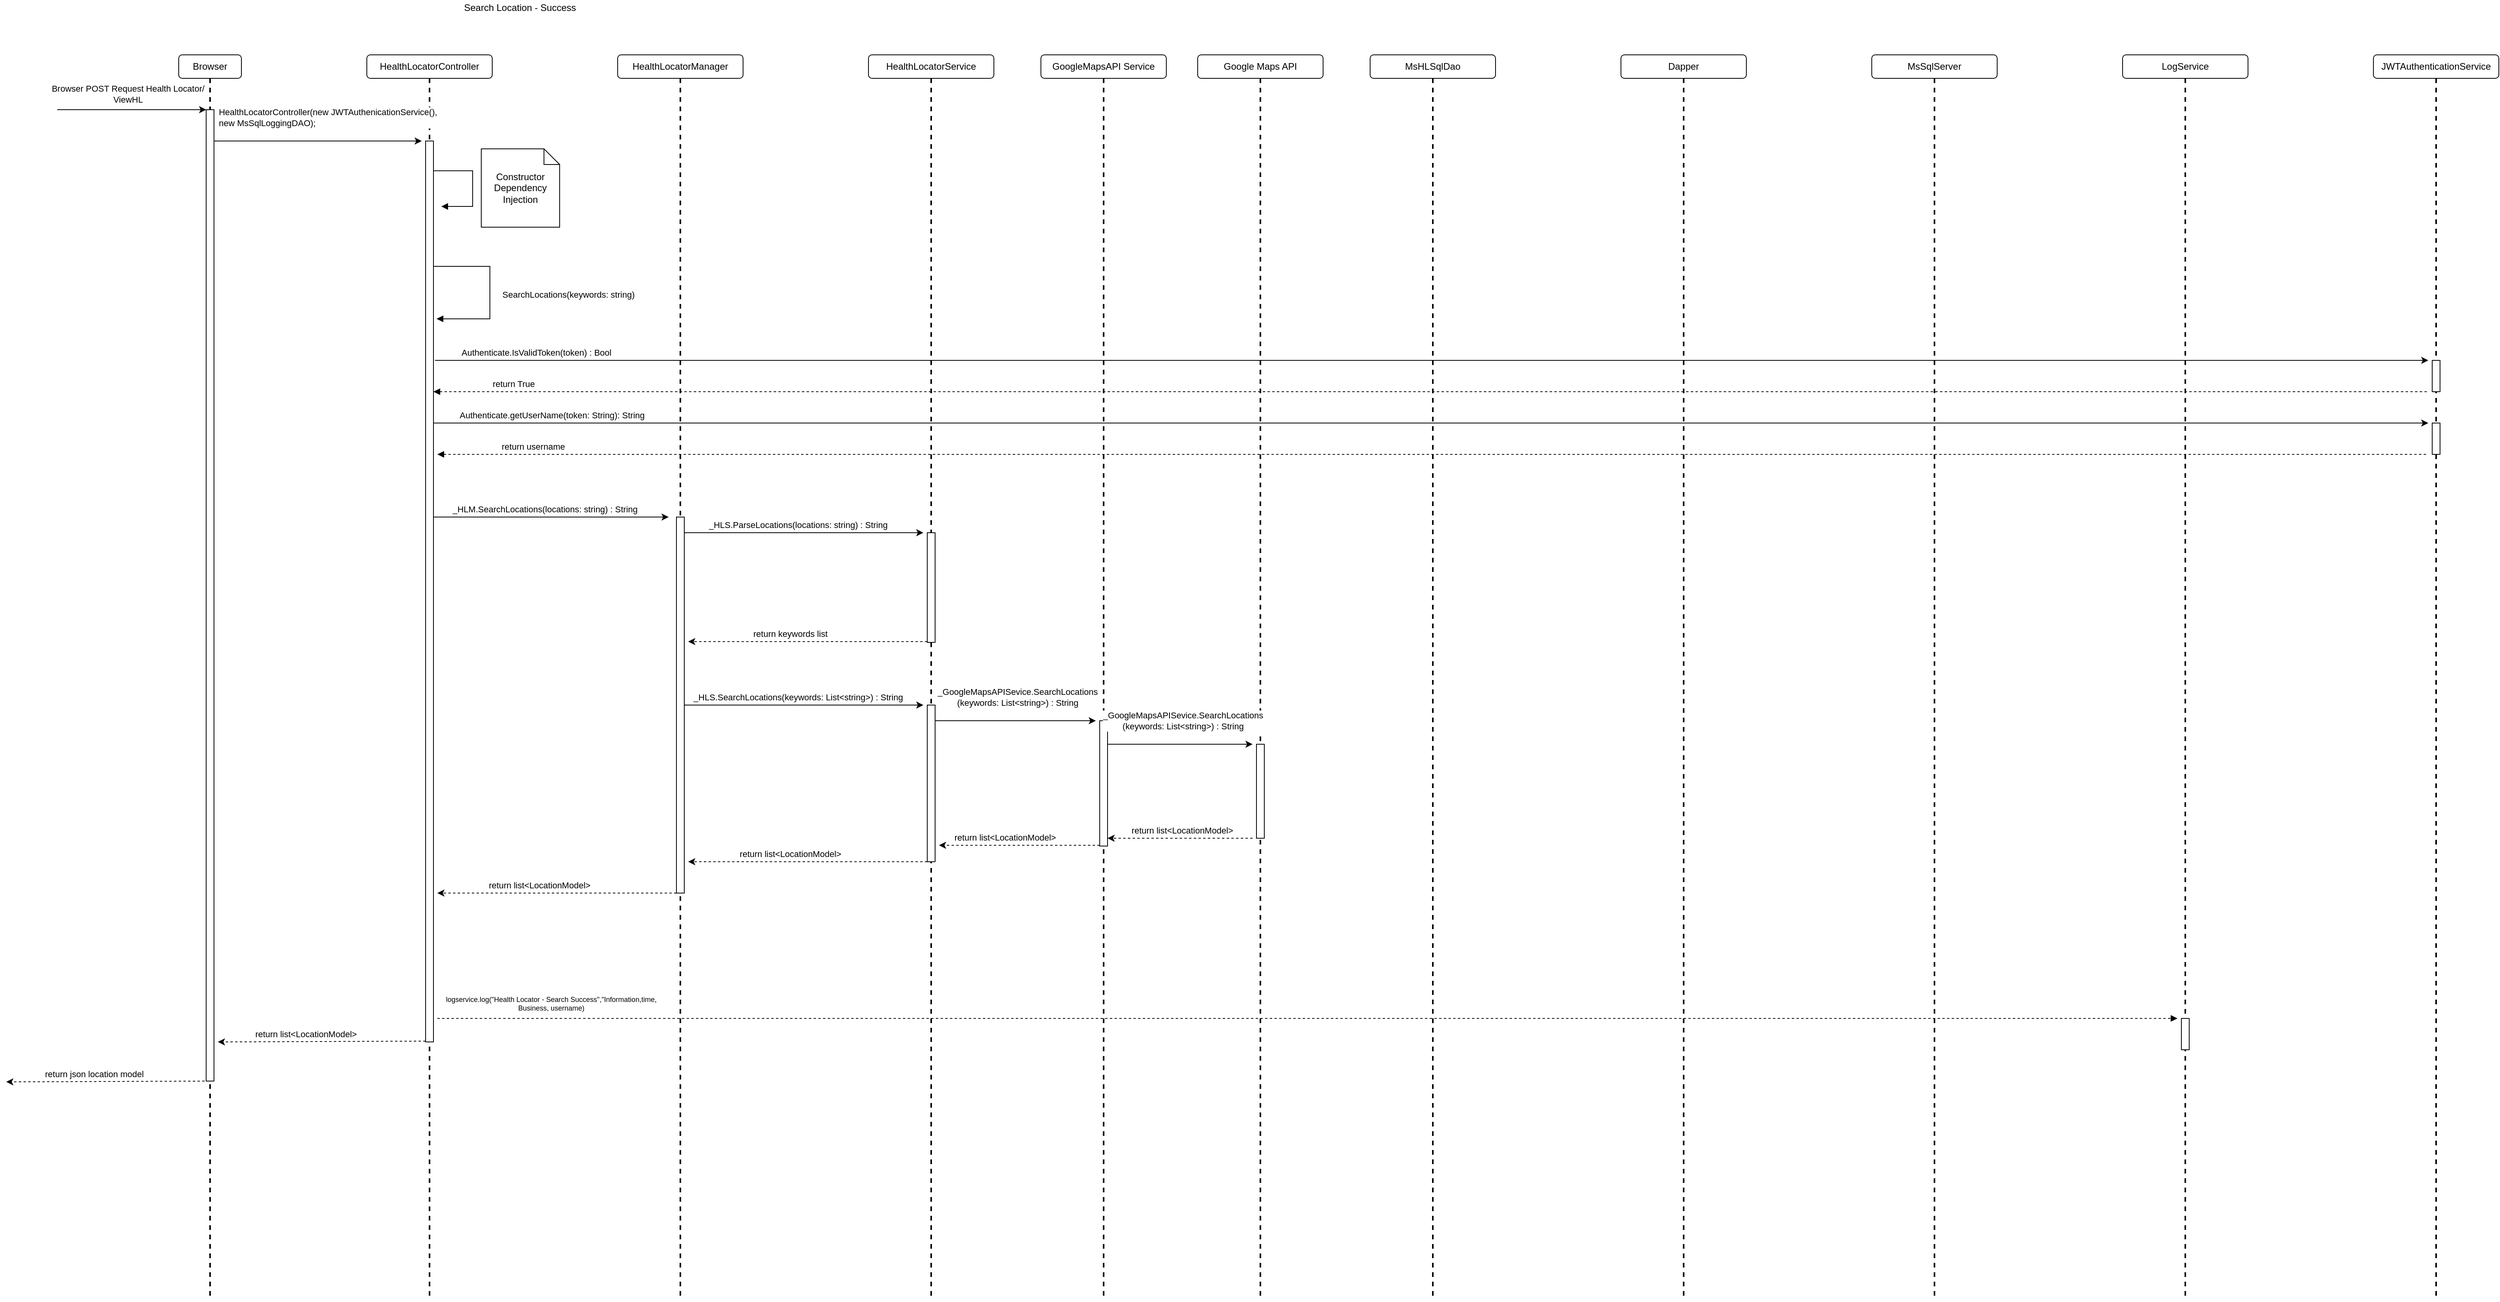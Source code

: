<mxfile version="17.2.1" type="google" pages="6"><diagram id="oHZ3lgSgXQbj3qEuYTvi" name="Search Location - Success"><mxGraphModel grid="1" page="1" gridSize="10" guides="1" tooltips="1" connect="1" arrows="1" fold="1" pageScale="1" pageWidth="850" pageHeight="1100" math="0" shadow="0"><root><mxCell id="0"/><mxCell id="1" parent="0"/><mxCell id="u0QZ7HYDc0_sf2cxY-XN-1" value="Browser" style="rounded=1;whiteSpace=wrap;html=1;" vertex="1" parent="1"><mxGeometry x="40" y="90" width="80" height="30" as="geometry"/></mxCell><mxCell id="u0QZ7HYDc0_sf2cxY-XN-2" value="" style="line;strokeWidth=2;direction=south;html=1;dashed=1;" vertex="1" parent="1"><mxGeometry x="75" y="120" width="10" height="1560" as="geometry"/></mxCell><mxCell id="xtXkHJFrOyyeiFN_kys0-1" value="Search Location - Success" style="text;html=1;align=center;verticalAlign=middle;resizable=0;points=[];autosize=1;strokeColor=none;fillColor=none;" vertex="1" parent="1"><mxGeometry x="395" y="20" width="160" height="20" as="geometry"/></mxCell><mxCell id="30Jx31dJUsiQJEgMEA52-3" value="HealthLocatorController" style="rounded=1;whiteSpace=wrap;html=1;" vertex="1" parent="1"><mxGeometry x="280" y="90" width="160" height="30" as="geometry"/></mxCell><mxCell id="30Jx31dJUsiQJEgMEA52-4" value="HealthLocatorManager" style="rounded=1;whiteSpace=wrap;html=1;" vertex="1" parent="1"><mxGeometry x="600" y="90" width="160" height="30" as="geometry"/></mxCell><mxCell id="30Jx31dJUsiQJEgMEA52-5" value="HealthLocatorService" style="rounded=1;whiteSpace=wrap;html=1;" vertex="1" parent="1"><mxGeometry x="920" y="90" width="160" height="30" as="geometry"/></mxCell><mxCell id="30Jx31dJUsiQJEgMEA52-6" value="" style="endArrow=classic;html=1;rounded=0;" edge="1" parent="1"><mxGeometry width="50" height="50" relative="1" as="geometry"><mxPoint x="-115" y="160" as="sourcePoint"/><mxPoint x="75" y="160" as="targetPoint"/></mxGeometry></mxCell><mxCell id="30Jx31dJUsiQJEgMEA52-7" value="&lt;div style=&quot;text-align: left&quot;&gt;Browser POST Request Health Locator/&lt;/div&gt;&lt;span style=&quot;text-align: left&quot;&gt;ViewHL&lt;/span&gt;" style="edgeLabel;html=1;align=center;verticalAlign=middle;resizable=0;points=[];" connectable="0" vertex="1" parent="30Jx31dJUsiQJEgMEA52-6"><mxGeometry x="0.567" y="-1" relative="1" as="geometry"><mxPoint x="-59" y="-21" as="offset"/></mxGeometry></mxCell><mxCell id="30Jx31dJUsiQJEgMEA52-8" value="" style="html=1;points=[];perimeter=orthogonalPerimeter;" vertex="1" parent="1"><mxGeometry x="75" y="160" width="10" height="1240" as="geometry"/></mxCell><mxCell id="30Jx31dJUsiQJEgMEA52-9" value="" style="line;strokeWidth=2;direction=south;html=1;dashed=1;" vertex="1" parent="1"><mxGeometry x="355" y="120" width="10" height="1560" as="geometry"/></mxCell><mxCell id="30Jx31dJUsiQJEgMEA52-10" value="" style="html=1;points=[];perimeter=orthogonalPerimeter;" vertex="1" parent="1"><mxGeometry x="355" y="200" width="10" height="1150" as="geometry"/></mxCell><mxCell id="30Jx31dJUsiQJEgMEA52-11" value="" style="endArrow=classic;html=1;rounded=0;" edge="1" parent="1"><mxGeometry width="50" height="50" relative="1" as="geometry"><mxPoint x="85" y="200" as="sourcePoint"/><mxPoint x="350" y="200" as="targetPoint"/></mxGeometry></mxCell><mxCell id="30Jx31dJUsiQJEgMEA52-12" value="&lt;div style=&quot;text-align: left&quot;&gt;HealthLocatorController(new JWTAuthenicationService(),&lt;/div&gt;&lt;div style=&quot;text-align: left&quot;&gt;new MsSqlLoggingDAO);&lt;/div&gt;" style="edgeLabel;html=1;align=center;verticalAlign=middle;resizable=0;points=[];" connectable="0" vertex="1" parent="30Jx31dJUsiQJEgMEA52-11"><mxGeometry x="0.567" y="-1" relative="1" as="geometry"><mxPoint x="-63" y="-31" as="offset"/></mxGeometry></mxCell><mxCell id="30Jx31dJUsiQJEgMEA52-13" value="" style="endArrow=block;endFill=1;html=1;edgeStyle=orthogonalEdgeStyle;align=left;verticalAlign=top;rounded=0;" edge="1" parent="1"><mxGeometry x="-1" relative="1" as="geometry"><mxPoint x="365" y="238.03" as="sourcePoint"/><mxPoint x="375" y="283.53" as="targetPoint"/><Array as="points"><mxPoint x="415" y="238.03"/><mxPoint x="415" y="283.03"/></Array></mxGeometry></mxCell><mxCell id="30Jx31dJUsiQJEgMEA52-14" value="Constructor Dependency Injection" style="shape=note;size=20;whiteSpace=wrap;html=1;" vertex="1" parent="1"><mxGeometry x="426" y="210" width="100" height="100" as="geometry"/></mxCell><mxCell id="30Jx31dJUsiQJEgMEA52-15" value="" style="line;strokeWidth=2;direction=south;html=1;dashed=1;" vertex="1" parent="1"><mxGeometry x="675" y="120" width="10" height="1560" as="geometry"/></mxCell><mxCell id="30Jx31dJUsiQJEgMEA52-16" value="" style="line;strokeWidth=2;direction=south;html=1;dashed=1;" vertex="1" parent="1"><mxGeometry x="995" y="120" width="10" height="1560" as="geometry"/></mxCell><mxCell id="eGefS34OyikyJsZPH8Mj-1" value="MsHLSqlDao" style="rounded=1;whiteSpace=wrap;html=1;" vertex="1" parent="1"><mxGeometry x="1560" y="90" width="160" height="30" as="geometry"/></mxCell><mxCell id="eGefS34OyikyJsZPH8Mj-2" value="" style="line;strokeWidth=2;direction=south;html=1;dashed=1;" vertex="1" parent="1"><mxGeometry x="1635" y="120" width="10" height="1560" as="geometry"/></mxCell><mxCell id="eGefS34OyikyJsZPH8Mj-3" value="Dapper" style="rounded=1;whiteSpace=wrap;html=1;" vertex="1" parent="1"><mxGeometry x="1880" y="90" width="160" height="30" as="geometry"/></mxCell><mxCell id="eGefS34OyikyJsZPH8Mj-4" value="" style="line;strokeWidth=2;direction=south;html=1;dashed=1;" vertex="1" parent="1"><mxGeometry x="1955" y="120" width="10" height="1560" as="geometry"/></mxCell><mxCell id="eGefS34OyikyJsZPH8Mj-5" value="MsSqlServer" style="rounded=1;whiteSpace=wrap;html=1;" vertex="1" parent="1"><mxGeometry x="2200" y="90" width="160" height="30" as="geometry"/></mxCell><mxCell id="eGefS34OyikyJsZPH8Mj-6" value="" style="line;strokeWidth=2;direction=south;html=1;dashed=1;" vertex="1" parent="1"><mxGeometry x="2275" y="120" width="10" height="1560" as="geometry"/></mxCell><mxCell id="eGefS34OyikyJsZPH8Mj-7" value="LogService" style="rounded=1;whiteSpace=wrap;html=1;" vertex="1" parent="1"><mxGeometry x="2520" y="90" width="160" height="30" as="geometry"/></mxCell><mxCell id="eGefS34OyikyJsZPH8Mj-8" value="" style="line;strokeWidth=2;direction=south;html=1;dashed=1;" vertex="1" parent="1"><mxGeometry x="2595" y="120" width="10" height="1560" as="geometry"/></mxCell><mxCell id="eGefS34OyikyJsZPH8Mj-9" value="JWTAuthenticationService" style="rounded=1;whiteSpace=wrap;html=1;" vertex="1" parent="1"><mxGeometry x="2840" y="90" width="160" height="30" as="geometry"/></mxCell><mxCell id="eGefS34OyikyJsZPH8Mj-10" value="" style="line;strokeWidth=2;direction=south;html=1;dashed=1;" vertex="1" parent="1"><mxGeometry x="2915" y="120" width="10" height="1560" as="geometry"/></mxCell><mxCell id="eGefS34OyikyJsZPH8Mj-11" value="SearchLocations(keywords: string)" style="endArrow=block;endFill=1;html=1;edgeStyle=orthogonalEdgeStyle;align=left;verticalAlign=top;rounded=0;" edge="1" parent="1"><mxGeometry x="-0.082" y="14" relative="1" as="geometry"><mxPoint x="365" y="360" as="sourcePoint"/><mxPoint x="369" y="427" as="targetPoint"/><Array as="points"><mxPoint x="437" y="360"/><mxPoint x="437" y="427"/></Array><mxPoint as="offset"/></mxGeometry></mxCell><mxCell id="eGefS34OyikyJsZPH8Mj-13" value="" style="endArrow=none;endFill=0;html=1;edgeStyle=orthogonalEdgeStyle;align=left;verticalAlign=top;rounded=0;startArrow=block;startFill=1;dashed=1;" edge="1" parent="1"><mxGeometry x="-1" relative="1" as="geometry"><mxPoint x="370" y="600.0" as="sourcePoint"/><mxPoint x="2910" y="600" as="targetPoint"/><Array as="points"><mxPoint x="509" y="600"/></Array></mxGeometry></mxCell><mxCell id="eGefS34OyikyJsZPH8Mj-23" value="return username" style="edgeLabel;html=1;align=center;verticalAlign=middle;resizable=0;points=[];" connectable="0" vertex="1" parent="eGefS34OyikyJsZPH8Mj-13"><mxGeometry x="-0.869" y="2" relative="1" as="geometry"><mxPoint x="-45" y="-8" as="offset"/></mxGeometry></mxCell><mxCell id="eGefS34OyikyJsZPH8Mj-14" value="" style="endArrow=classic;html=1;rounded=0;edgeStyle=orthogonalEdgeStyle;" edge="1" parent="1"><mxGeometry relative="1" as="geometry"><mxPoint x="367" y="480" as="sourcePoint"/><mxPoint x="2910" y="480" as="targetPoint"/></mxGeometry></mxCell><mxCell id="eGefS34OyikyJsZPH8Mj-24" value="Authenticate.IsValidToken(token) : Bool" style="edgeLabel;html=1;align=center;verticalAlign=middle;resizable=0;points=[];" connectable="0" vertex="1" parent="eGefS34OyikyJsZPH8Mj-14"><mxGeometry x="-0.842" y="-1" relative="1" as="geometry"><mxPoint x="-72" y="-11" as="offset"/></mxGeometry></mxCell><mxCell id="eGefS34OyikyJsZPH8Mj-16" value="" style="rounded=0;whiteSpace=wrap;html=1;" vertex="1" parent="1"><mxGeometry x="2915" y="560" width="10" height="40" as="geometry"/></mxCell><mxCell id="eGefS34OyikyJsZPH8Mj-19" value="" style="endArrow=none;endFill=0;html=1;edgeStyle=orthogonalEdgeStyle;align=left;verticalAlign=top;rounded=0;startArrow=block;startFill=1;dashed=1;" edge="1" parent="1"><mxGeometry x="-1" relative="1" as="geometry"><mxPoint x="365" y="520" as="sourcePoint"/><mxPoint x="2910" y="520" as="targetPoint"/><Array as="points"><mxPoint x="504.0" y="520.0"/></Array></mxGeometry></mxCell><mxCell id="eGefS34OyikyJsZPH8Mj-26" value="return True" style="edgeLabel;html=1;align=center;verticalAlign=middle;resizable=0;points=[];" connectable="0" vertex="1" parent="eGefS34OyikyJsZPH8Mj-19"><mxGeometry x="-0.836" y="3" relative="1" as="geometry"><mxPoint x="-107" y="-7" as="offset"/></mxGeometry></mxCell><mxCell id="eGefS34OyikyJsZPH8Mj-21" value="" style="rounded=0;whiteSpace=wrap;html=1;" vertex="1" parent="1"><mxGeometry x="2915" y="480" width="10" height="40" as="geometry"/></mxCell><mxCell id="74OWeNWfZGqBNeD1Wc6b-1" value="" style="endArrow=classic;html=1;rounded=0;edgeStyle=orthogonalEdgeStyle;" edge="1" parent="1"><mxGeometry relative="1" as="geometry"><mxPoint x="365" y="560" as="sourcePoint"/><mxPoint x="2910" y="560" as="targetPoint"/></mxGeometry></mxCell><mxCell id="74OWeNWfZGqBNeD1Wc6b-2" value="&lt;span style=&quot;text-align: left&quot;&gt;Authenticate.getUserName(token: String): String&lt;/span&gt;" style="edgeLabel;html=1;align=center;verticalAlign=middle;resizable=0;points=[];" connectable="0" vertex="1" parent="74OWeNWfZGqBNeD1Wc6b-1"><mxGeometry x="-0.842" y="-1" relative="1" as="geometry"><mxPoint x="-50" y="-11" as="offset"/></mxGeometry></mxCell><mxCell id="74OWeNWfZGqBNeD1Wc6b-3" value="" style="endArrow=block;endFill=1;html=1;edgeStyle=orthogonalEdgeStyle;align=left;verticalAlign=top;rounded=0;startArrow=none;startFill=0;dashed=1;" edge="1" parent="1"><mxGeometry x="-1" relative="1" as="geometry"><mxPoint x="370" y="1320" as="sourcePoint"/><mxPoint x="2590" y="1320" as="targetPoint"/><Array as="points"><mxPoint x="2590" y="1320"/></Array></mxGeometry></mxCell><mxCell id="74OWeNWfZGqBNeD1Wc6b-4" value="&lt;div style=&quot;font-size: 9px ; text-align: center&quot;&gt;logservice.log(&quot;Health Locator - Search Success&quot;,&quot;Information,time,&lt;/div&gt;&lt;div style=&quot;font-size: 9px ; text-align: center&quot;&gt;Business, username)&lt;/div&gt;" style="edgeLabel;resizable=0;html=1;align=left;verticalAlign=bottom;" connectable="0" vertex="1" parent="74OWeNWfZGqBNeD1Wc6b-3"><mxGeometry x="-1" relative="1" as="geometry"><mxPoint x="9" y="-6" as="offset"/></mxGeometry></mxCell><mxCell id="74OWeNWfZGqBNeD1Wc6b-5" value="" style="rounded=0;whiteSpace=wrap;html=1;" vertex="1" parent="1"><mxGeometry x="2595" y="1320" width="10" height="40" as="geometry"/></mxCell><mxCell id="iSwV-IE2kElBuUfRGXGF-1" value="Google Maps API" style="rounded=1;whiteSpace=wrap;html=1;" vertex="1" parent="1"><mxGeometry x="1340" y="90" width="160" height="30" as="geometry"/></mxCell><mxCell id="iSwV-IE2kElBuUfRGXGF-2" value="" style="line;strokeWidth=2;direction=south;html=1;dashed=1;" vertex="1" parent="1"><mxGeometry x="1415" y="120" width="10" height="1560" as="geometry"/></mxCell><mxCell id="iSwV-IE2kElBuUfRGXGF-3" value="GoogleMapsAPI Service" style="rounded=1;whiteSpace=wrap;html=1;" vertex="1" parent="1"><mxGeometry x="1140" y="90" width="160" height="30" as="geometry"/></mxCell><mxCell id="iSwV-IE2kElBuUfRGXGF-4" value="" style="line;strokeWidth=2;direction=south;html=1;dashed=1;" vertex="1" parent="1"><mxGeometry x="1215" y="120" width="10" height="1560" as="geometry"/></mxCell><mxCell id="mlx5p89v1bByj4ukIZzY-1" value="" style="html=1;points=[];perimeter=orthogonalPerimeter;" vertex="1" parent="1"><mxGeometry x="675" y="680" width="10" height="480" as="geometry"/></mxCell><mxCell id="mlx5p89v1bByj4ukIZzY-2" value="" style="endArrow=classic;html=1;rounded=0;" edge="1" parent="1"><mxGeometry width="50" height="50" relative="1" as="geometry"><mxPoint x="365" y="680" as="sourcePoint"/><mxPoint x="665" y="680" as="targetPoint"/></mxGeometry></mxCell><mxCell id="mlx5p89v1bByj4ukIZzY-3" value="_HLM.SearchLocations(locations: string) : String" style="edgeLabel;html=1;align=center;verticalAlign=middle;resizable=0;points=[];" connectable="0" vertex="1" parent="mlx5p89v1bByj4ukIZzY-2"><mxGeometry x="-0.054" y="1" relative="1" as="geometry"><mxPoint y="-9" as="offset"/></mxGeometry></mxCell><mxCell id="mlx5p89v1bByj4ukIZzY-4" value="" style="html=1;points=[];perimeter=orthogonalPerimeter;" vertex="1" parent="1"><mxGeometry x="995" y="700" width="10" height="140" as="geometry"/></mxCell><mxCell id="mlx5p89v1bByj4ukIZzY-5" value="" style="endArrow=classic;html=1;rounded=0;" edge="1" parent="1"><mxGeometry width="50" height="50" relative="1" as="geometry"><mxPoint x="685" y="700" as="sourcePoint"/><mxPoint x="990" y="700" as="targetPoint"/></mxGeometry></mxCell><mxCell id="mlx5p89v1bByj4ukIZzY-6" value="_HLS.ParseLocations(locations: string) : String" style="edgeLabel;html=1;align=center;verticalAlign=middle;resizable=0;points=[];" connectable="0" vertex="1" parent="mlx5p89v1bByj4ukIZzY-5"><mxGeometry x="-0.054" y="1" relative="1" as="geometry"><mxPoint y="-9" as="offset"/></mxGeometry></mxCell><mxCell id="mlx5p89v1bByj4ukIZzY-7" value="" style="endArrow=classic;html=1;rounded=0;dashed=1;" edge="1" parent="1"><mxGeometry width="50" height="50" relative="1" as="geometry"><mxPoint x="995" y="839" as="sourcePoint"/><mxPoint x="690" y="839" as="targetPoint"/></mxGeometry></mxCell><mxCell id="mlx5p89v1bByj4ukIZzY-8" value="return keywords list" style="edgeLabel;html=1;align=center;verticalAlign=middle;resizable=0;points=[];" connectable="0" vertex="1" parent="mlx5p89v1bByj4ukIZzY-7"><mxGeometry x="0.075" relative="1" as="geometry"><mxPoint x="-11" y="-10" as="offset"/></mxGeometry></mxCell><mxCell id="mlx5p89v1bByj4ukIZzY-9" value="" style="html=1;points=[];perimeter=orthogonalPerimeter;" vertex="1" parent="1"><mxGeometry x="995" y="920" width="10" height="200" as="geometry"/></mxCell><mxCell id="mlx5p89v1bByj4ukIZzY-10" value="" style="endArrow=classic;html=1;rounded=0;" edge="1" parent="1"><mxGeometry width="50" height="50" relative="1" as="geometry"><mxPoint x="685" y="920" as="sourcePoint"/><mxPoint x="990" y="920" as="targetPoint"/></mxGeometry></mxCell><mxCell id="mlx5p89v1bByj4ukIZzY-11" value="_HLS.SearchLocations(keywords: List&amp;lt;string&amp;gt;) : String" style="edgeLabel;html=1;align=center;verticalAlign=middle;resizable=0;points=[];" connectable="0" vertex="1" parent="mlx5p89v1bByj4ukIZzY-10"><mxGeometry x="-0.054" y="1" relative="1" as="geometry"><mxPoint y="-9" as="offset"/></mxGeometry></mxCell><mxCell id="mlx5p89v1bByj4ukIZzY-12" value="" style="endArrow=classic;html=1;rounded=0;dashed=1;" edge="1" parent="1"><mxGeometry width="50" height="50" relative="1" as="geometry"><mxPoint x="995" y="1120" as="sourcePoint"/><mxPoint x="690" y="1120" as="targetPoint"/></mxGeometry></mxCell><mxCell id="mlx5p89v1bByj4ukIZzY-13" value="return list&amp;lt;LocationModel&amp;gt;" style="edgeLabel;html=1;align=center;verticalAlign=middle;resizable=0;points=[];" connectable="0" vertex="1" parent="mlx5p89v1bByj4ukIZzY-12"><mxGeometry x="0.075" relative="1" as="geometry"><mxPoint x="-11" y="-10" as="offset"/></mxGeometry></mxCell><mxCell id="mlx5p89v1bByj4ukIZzY-14" value="" style="html=1;points=[];perimeter=orthogonalPerimeter;" vertex="1" parent="1"><mxGeometry x="1215" y="940" width="10" height="160" as="geometry"/></mxCell><mxCell id="mlx5p89v1bByj4ukIZzY-15" value="" style="endArrow=classic;html=1;rounded=0;" edge="1" parent="1"><mxGeometry width="50" height="50" relative="1" as="geometry"><mxPoint x="1005" y="940" as="sourcePoint"/><mxPoint x="1210" y="940" as="targetPoint"/></mxGeometry></mxCell><mxCell id="mlx5p89v1bByj4ukIZzY-16" value="_GoogleMapsAPISevice.SearchLocations&lt;br&gt;(keywords: List&amp;lt;string&amp;gt;) : String" style="edgeLabel;html=1;align=center;verticalAlign=middle;resizable=0;points=[];" connectable="0" vertex="1" parent="mlx5p89v1bByj4ukIZzY-15"><mxGeometry x="-0.054" y="1" relative="1" as="geometry"><mxPoint x="8" y="-29" as="offset"/></mxGeometry></mxCell><mxCell id="mlx5p89v1bByj4ukIZzY-17" value="" style="endArrow=classic;html=1;rounded=0;dashed=1;" edge="1" parent="1"><mxGeometry width="50" height="50" relative="1" as="geometry"><mxPoint x="1215" y="1099" as="sourcePoint"/><mxPoint x="1010" y="1099" as="targetPoint"/></mxGeometry></mxCell><mxCell id="mlx5p89v1bByj4ukIZzY-18" value="return list&amp;lt;LocationModel&amp;gt;" style="edgeLabel;html=1;align=center;verticalAlign=middle;resizable=0;points=[];" connectable="0" vertex="1" parent="mlx5p89v1bByj4ukIZzY-17"><mxGeometry x="0.075" relative="1" as="geometry"><mxPoint x="-11" y="-10" as="offset"/></mxGeometry></mxCell><mxCell id="mlx5p89v1bByj4ukIZzY-19" value="" style="html=1;points=[];perimeter=orthogonalPerimeter;" vertex="1" parent="1"><mxGeometry x="1415" y="970" width="10" height="120" as="geometry"/></mxCell><mxCell id="mlx5p89v1bByj4ukIZzY-20" value="" style="endArrow=classic;html=1;rounded=0;" edge="1" parent="1"><mxGeometry width="50" height="50" relative="1" as="geometry"><mxPoint x="1225" y="970" as="sourcePoint"/><mxPoint x="1410" y="970" as="targetPoint"/></mxGeometry></mxCell><mxCell id="mlx5p89v1bByj4ukIZzY-21" value="_GoogleMapsAPISevice.SearchLocations&lt;br&gt;(keywords: List&amp;lt;string&amp;gt;) : String" style="edgeLabel;html=1;align=center;verticalAlign=middle;resizable=0;points=[];" connectable="0" vertex="1" parent="mlx5p89v1bByj4ukIZzY-20"><mxGeometry x="-0.054" y="1" relative="1" as="geometry"><mxPoint x="8" y="-29" as="offset"/></mxGeometry></mxCell><mxCell id="mlx5p89v1bByj4ukIZzY-22" value="" style="endArrow=classic;html=1;rounded=0;dashed=1;" edge="1" parent="1"><mxGeometry width="50" height="50" relative="1" as="geometry"><mxPoint x="1410" y="1090" as="sourcePoint"/><mxPoint x="1225" y="1090" as="targetPoint"/></mxGeometry></mxCell><mxCell id="mlx5p89v1bByj4ukIZzY-23" value="return list&amp;lt;LocationModel&amp;gt;" style="edgeLabel;html=1;align=center;verticalAlign=middle;resizable=0;points=[];" connectable="0" vertex="1" parent="mlx5p89v1bByj4ukIZzY-22"><mxGeometry x="0.075" relative="1" as="geometry"><mxPoint x="9" y="-10" as="offset"/></mxGeometry></mxCell><mxCell id="mlx5p89v1bByj4ukIZzY-24" value="" style="endArrow=classic;html=1;rounded=0;dashed=1;" edge="1" parent="1"><mxGeometry width="50" height="50" relative="1" as="geometry"><mxPoint x="675" y="1160" as="sourcePoint"/><mxPoint x="370" y="1160" as="targetPoint"/></mxGeometry></mxCell><mxCell id="mlx5p89v1bByj4ukIZzY-25" value="return list&amp;lt;LocationModel&amp;gt;" style="edgeLabel;html=1;align=center;verticalAlign=middle;resizable=0;points=[];" connectable="0" vertex="1" parent="mlx5p89v1bByj4ukIZzY-24"><mxGeometry x="0.075" relative="1" as="geometry"><mxPoint x="-11" y="-10" as="offset"/></mxGeometry></mxCell><mxCell id="mlx5p89v1bByj4ukIZzY-26" value="" style="endArrow=classic;html=1;rounded=0;dashed=1;" edge="1" parent="1"><mxGeometry width="50" height="50" relative="1" as="geometry"><mxPoint x="355" y="1349" as="sourcePoint"/><mxPoint x="90" y="1350" as="targetPoint"/></mxGeometry></mxCell><mxCell id="mlx5p89v1bByj4ukIZzY-27" value="return list&amp;lt;LocationModel&amp;gt;" style="edgeLabel;html=1;align=center;verticalAlign=middle;resizable=0;points=[];" connectable="0" vertex="1" parent="mlx5p89v1bByj4ukIZzY-26"><mxGeometry x="0.075" relative="1" as="geometry"><mxPoint x="-11" y="-10" as="offset"/></mxGeometry></mxCell><mxCell id="mlx5p89v1bByj4ukIZzY-28" value="" style="endArrow=classic;html=1;rounded=0;dashed=1;" edge="1" parent="1"><mxGeometry width="50" height="50" relative="1" as="geometry"><mxPoint x="85" y="1400" as="sourcePoint"/><mxPoint x="-180" y="1401" as="targetPoint"/></mxGeometry></mxCell><mxCell id="mlx5p89v1bByj4ukIZzY-29" value="return json location model" style="edgeLabel;html=1;align=center;verticalAlign=middle;resizable=0;points=[];" connectable="0" vertex="1" parent="mlx5p89v1bByj4ukIZzY-28"><mxGeometry x="0.075" relative="1" as="geometry"><mxPoint x="-11" y="-10" as="offset"/></mxGeometry></mxCell></root></mxGraphModel></diagram><diagram id="XWL9_aU3meY1CWPnHfdv" name="Search Location - Invalid Input"><mxGraphModel grid="1" page="1" gridSize="10" guides="1" tooltips="1" connect="1" arrows="1" fold="1" pageScale="1" pageWidth="850" pageHeight="1100" math="0" shadow="0"><root><mxCell id="rIBceY2zViwFWnFOMkuk-0"/><mxCell id="rIBceY2zViwFWnFOMkuk-1" parent="rIBceY2zViwFWnFOMkuk-0"/><mxCell id="-H4z1wy60R0HKY3vZvc5-0" value="&lt;span style=&quot;color: rgb(0 , 0 , 0) ; font-family: &amp;#34;helvetica&amp;#34; ; font-size: 12px ; font-style: normal ; font-weight: 400 ; letter-spacing: normal ; text-align: center ; text-indent: 0px ; text-transform: none ; word-spacing: 0px ; background-color: rgb(248 , 249 , 250) ; display: inline ; float: none&quot;&gt;Search Location - Invalid Input&lt;/span&gt;" style="text;whiteSpace=wrap;html=1;" vertex="1" parent="rIBceY2zViwFWnFOMkuk-1"><mxGeometry x="390" y="10" width="170" height="30" as="geometry"/></mxCell><mxCell id="h7AtmaScO6Cn4lAGp8FM-0" value="" style="endArrow=block;endFill=1;html=1;edgeStyle=orthogonalEdgeStyle;align=left;verticalAlign=top;rounded=0;startArrow=none;startFill=0;dashed=1;" edge="1" parent="rIBceY2zViwFWnFOMkuk-1"><mxGeometry x="-1" relative="1" as="geometry"><mxPoint x="370" y="1320" as="sourcePoint"/><mxPoint x="2590" y="1320" as="targetPoint"/><Array as="points"><mxPoint x="2590" y="1320"/></Array></mxGeometry></mxCell><mxCell id="LOarVvqa1YRC8IQWVp91-0" value="&lt;div style=&quot;font-size: 9px&quot;&gt;logservice.log(&quot;Health Locator - Invalid Input&quot;,&quot;Information,time,&lt;/div&gt;&lt;div style=&quot;font-size: 9px&quot;&gt;Business, username)&lt;/div&gt;" style="edgeLabel;html=1;align=center;verticalAlign=middle;resizable=0;points=[];" connectable="0" vertex="1" parent="h7AtmaScO6Cn4lAGp8FM-0"><mxGeometry x="-0.875" relative="1" as="geometry"><mxPoint y="-20" as="offset"/></mxGeometry></mxCell><mxCell id="PRQXBRkSMVQHU9oTT47E-0" value="Browser" style="rounded=1;whiteSpace=wrap;html=1;" vertex="1" parent="rIBceY2zViwFWnFOMkuk-1"><mxGeometry x="40" y="90" width="80" height="30" as="geometry"/></mxCell><mxCell id="PRQXBRkSMVQHU9oTT47E-1" value="" style="line;strokeWidth=2;direction=south;html=1;dashed=1;" vertex="1" parent="rIBceY2zViwFWnFOMkuk-1"><mxGeometry x="75" y="120" width="10" height="1560" as="geometry"/></mxCell><mxCell id="PRQXBRkSMVQHU9oTT47E-2" value="HealthLocatorController" style="rounded=1;whiteSpace=wrap;html=1;" vertex="1" parent="rIBceY2zViwFWnFOMkuk-1"><mxGeometry x="280" y="90" width="160" height="30" as="geometry"/></mxCell><mxCell id="PRQXBRkSMVQHU9oTT47E-3" value="HealthLocatorManager" style="rounded=1;whiteSpace=wrap;html=1;" vertex="1" parent="rIBceY2zViwFWnFOMkuk-1"><mxGeometry x="600" y="90" width="160" height="30" as="geometry"/></mxCell><mxCell id="PRQXBRkSMVQHU9oTT47E-4" value="HealthLocatorService" style="rounded=1;whiteSpace=wrap;html=1;" vertex="1" parent="rIBceY2zViwFWnFOMkuk-1"><mxGeometry x="920" y="90" width="160" height="30" as="geometry"/></mxCell><mxCell id="PRQXBRkSMVQHU9oTT47E-5" value="" style="endArrow=classic;html=1;rounded=0;" edge="1" parent="rIBceY2zViwFWnFOMkuk-1"><mxGeometry width="50" height="50" relative="1" as="geometry"><mxPoint x="-115" y="160" as="sourcePoint"/><mxPoint x="75" y="160" as="targetPoint"/></mxGeometry></mxCell><mxCell id="PRQXBRkSMVQHU9oTT47E-6" value="&lt;div style=&quot;text-align: left&quot;&gt;Browser POST Request Health Locator/&lt;/div&gt;&lt;span style=&quot;text-align: left&quot;&gt;ViewHL&lt;/span&gt;" style="edgeLabel;html=1;align=center;verticalAlign=middle;resizable=0;points=[];" connectable="0" vertex="1" parent="PRQXBRkSMVQHU9oTT47E-5"><mxGeometry x="0.567" y="-1" relative="1" as="geometry"><mxPoint x="-59" y="-21" as="offset"/></mxGeometry></mxCell><mxCell id="PRQXBRkSMVQHU9oTT47E-7" value="" style="html=1;points=[];perimeter=orthogonalPerimeter;" vertex="1" parent="rIBceY2zViwFWnFOMkuk-1"><mxGeometry x="75" y="160" width="10" height="1240" as="geometry"/></mxCell><mxCell id="PRQXBRkSMVQHU9oTT47E-8" value="" style="line;strokeWidth=2;direction=south;html=1;dashed=1;" vertex="1" parent="rIBceY2zViwFWnFOMkuk-1"><mxGeometry x="355" y="120" width="10" height="1560" as="geometry"/></mxCell><mxCell id="PRQXBRkSMVQHU9oTT47E-9" value="" style="html=1;points=[];perimeter=orthogonalPerimeter;" vertex="1" parent="rIBceY2zViwFWnFOMkuk-1"><mxGeometry x="355" y="200" width="10" height="1150" as="geometry"/></mxCell><mxCell id="PRQXBRkSMVQHU9oTT47E-10" value="" style="endArrow=classic;html=1;rounded=0;" edge="1" parent="rIBceY2zViwFWnFOMkuk-1"><mxGeometry width="50" height="50" relative="1" as="geometry"><mxPoint x="85" y="200" as="sourcePoint"/><mxPoint x="350" y="200" as="targetPoint"/></mxGeometry></mxCell><mxCell id="PRQXBRkSMVQHU9oTT47E-11" value="&lt;div style=&quot;text-align: left&quot;&gt;HealthLocatorController(new JWTAuthenicationService(),&lt;/div&gt;&lt;div style=&quot;text-align: left&quot;&gt;new MsSqlLoggingDAO);&lt;/div&gt;" style="edgeLabel;html=1;align=center;verticalAlign=middle;resizable=0;points=[];" connectable="0" vertex="1" parent="PRQXBRkSMVQHU9oTT47E-10"><mxGeometry x="0.567" y="-1" relative="1" as="geometry"><mxPoint x="-63" y="-31" as="offset"/></mxGeometry></mxCell><mxCell id="PRQXBRkSMVQHU9oTT47E-12" value="" style="endArrow=block;endFill=1;html=1;edgeStyle=orthogonalEdgeStyle;align=left;verticalAlign=top;rounded=0;" edge="1" parent="rIBceY2zViwFWnFOMkuk-1"><mxGeometry x="-1" relative="1" as="geometry"><mxPoint x="365" y="238.03" as="sourcePoint"/><mxPoint x="375" y="283.53" as="targetPoint"/><Array as="points"><mxPoint x="415" y="238.03"/><mxPoint x="415" y="283.03"/></Array></mxGeometry></mxCell><mxCell id="PRQXBRkSMVQHU9oTT47E-13" value="Constructor Dependency Injection" style="shape=note;size=20;whiteSpace=wrap;html=1;" vertex="1" parent="rIBceY2zViwFWnFOMkuk-1"><mxGeometry x="426" y="210" width="100" height="100" as="geometry"/></mxCell><mxCell id="PRQXBRkSMVQHU9oTT47E-14" value="" style="line;strokeWidth=2;direction=south;html=1;dashed=1;" vertex="1" parent="rIBceY2zViwFWnFOMkuk-1"><mxGeometry x="675" y="120" width="10" height="1560" as="geometry"/></mxCell><mxCell id="PRQXBRkSMVQHU9oTT47E-15" value="" style="line;strokeWidth=2;direction=south;html=1;dashed=1;" vertex="1" parent="rIBceY2zViwFWnFOMkuk-1"><mxGeometry x="995" y="120" width="10" height="1560" as="geometry"/></mxCell><mxCell id="PRQXBRkSMVQHU9oTT47E-16" value="MsHLSqlDao" style="rounded=1;whiteSpace=wrap;html=1;" vertex="1" parent="rIBceY2zViwFWnFOMkuk-1"><mxGeometry x="1560" y="90" width="160" height="30" as="geometry"/></mxCell><mxCell id="PRQXBRkSMVQHU9oTT47E-17" value="" style="line;strokeWidth=2;direction=south;html=1;dashed=1;" vertex="1" parent="rIBceY2zViwFWnFOMkuk-1"><mxGeometry x="1635" y="120" width="10" height="1560" as="geometry"/></mxCell><mxCell id="PRQXBRkSMVQHU9oTT47E-18" value="Dapper" style="rounded=1;whiteSpace=wrap;html=1;" vertex="1" parent="rIBceY2zViwFWnFOMkuk-1"><mxGeometry x="1880" y="90" width="160" height="30" as="geometry"/></mxCell><mxCell id="PRQXBRkSMVQHU9oTT47E-19" value="" style="line;strokeWidth=2;direction=south;html=1;dashed=1;" vertex="1" parent="rIBceY2zViwFWnFOMkuk-1"><mxGeometry x="1955" y="120" width="10" height="1560" as="geometry"/></mxCell><mxCell id="PRQXBRkSMVQHU9oTT47E-20" value="MsSqlServer" style="rounded=1;whiteSpace=wrap;html=1;" vertex="1" parent="rIBceY2zViwFWnFOMkuk-1"><mxGeometry x="2200" y="90" width="160" height="30" as="geometry"/></mxCell><mxCell id="PRQXBRkSMVQHU9oTT47E-21" value="" style="line;strokeWidth=2;direction=south;html=1;dashed=1;" vertex="1" parent="rIBceY2zViwFWnFOMkuk-1"><mxGeometry x="2275" y="120" width="10" height="1560" as="geometry"/></mxCell><mxCell id="PRQXBRkSMVQHU9oTT47E-22" value="LogService" style="rounded=1;whiteSpace=wrap;html=1;" vertex="1" parent="rIBceY2zViwFWnFOMkuk-1"><mxGeometry x="2520" y="90" width="160" height="30" as="geometry"/></mxCell><mxCell id="PRQXBRkSMVQHU9oTT47E-23" value="" style="line;strokeWidth=2;direction=south;html=1;dashed=1;" vertex="1" parent="rIBceY2zViwFWnFOMkuk-1"><mxGeometry x="2595" y="120" width="10" height="1560" as="geometry"/></mxCell><mxCell id="PRQXBRkSMVQHU9oTT47E-24" value="JWTAuthenticationService" style="rounded=1;whiteSpace=wrap;html=1;" vertex="1" parent="rIBceY2zViwFWnFOMkuk-1"><mxGeometry x="2840" y="90" width="160" height="30" as="geometry"/></mxCell><mxCell id="PRQXBRkSMVQHU9oTT47E-25" value="" style="line;strokeWidth=2;direction=south;html=1;dashed=1;" vertex="1" parent="rIBceY2zViwFWnFOMkuk-1"><mxGeometry x="2915" y="120" width="10" height="1560" as="geometry"/></mxCell><mxCell id="PRQXBRkSMVQHU9oTT47E-26" value="SearchLocations(keywords: string)" style="endArrow=block;endFill=1;html=1;edgeStyle=orthogonalEdgeStyle;align=left;verticalAlign=top;rounded=0;" edge="1" parent="rIBceY2zViwFWnFOMkuk-1"><mxGeometry x="-0.082" y="14" relative="1" as="geometry"><mxPoint x="365" y="360" as="sourcePoint"/><mxPoint x="369" y="427.0" as="targetPoint"/><Array as="points"><mxPoint x="437" y="360"/><mxPoint x="437" y="427"/></Array><mxPoint as="offset"/></mxGeometry></mxCell><mxCell id="PRQXBRkSMVQHU9oTT47E-27" value="" style="endArrow=none;endFill=0;html=1;edgeStyle=orthogonalEdgeStyle;align=left;verticalAlign=top;rounded=0;startArrow=block;startFill=1;dashed=1;" edge="1" parent="rIBceY2zViwFWnFOMkuk-1"><mxGeometry x="-1" relative="1" as="geometry"><mxPoint x="370" y="600.0" as="sourcePoint"/><mxPoint x="2910" y="600" as="targetPoint"/><Array as="points"><mxPoint x="509" y="600"/></Array></mxGeometry></mxCell><mxCell id="PRQXBRkSMVQHU9oTT47E-28" value="return username" style="edgeLabel;html=1;align=center;verticalAlign=middle;resizable=0;points=[];" connectable="0" vertex="1" parent="PRQXBRkSMVQHU9oTT47E-27"><mxGeometry x="-0.869" y="2" relative="1" as="geometry"><mxPoint x="-45" y="-8" as="offset"/></mxGeometry></mxCell><mxCell id="PRQXBRkSMVQHU9oTT47E-29" value="" style="endArrow=classic;html=1;rounded=0;edgeStyle=orthogonalEdgeStyle;" edge="1" parent="rIBceY2zViwFWnFOMkuk-1"><mxGeometry relative="1" as="geometry"><mxPoint x="367" y="480" as="sourcePoint"/><mxPoint x="2910" y="480" as="targetPoint"/></mxGeometry></mxCell><mxCell id="PRQXBRkSMVQHU9oTT47E-30" value="Authenticate.IsValidToken(token) : Bool" style="edgeLabel;html=1;align=center;verticalAlign=middle;resizable=0;points=[];" connectable="0" vertex="1" parent="PRQXBRkSMVQHU9oTT47E-29"><mxGeometry x="-0.842" y="-1" relative="1" as="geometry"><mxPoint x="-72" y="-11" as="offset"/></mxGeometry></mxCell><mxCell id="PRQXBRkSMVQHU9oTT47E-31" value="" style="rounded=0;whiteSpace=wrap;html=1;" vertex="1" parent="rIBceY2zViwFWnFOMkuk-1"><mxGeometry x="2915" y="560" width="10" height="40" as="geometry"/></mxCell><mxCell id="PRQXBRkSMVQHU9oTT47E-32" value="" style="endArrow=none;endFill=0;html=1;edgeStyle=orthogonalEdgeStyle;align=left;verticalAlign=top;rounded=0;startArrow=block;startFill=1;dashed=1;" edge="1" parent="rIBceY2zViwFWnFOMkuk-1"><mxGeometry x="-1" relative="1" as="geometry"><mxPoint x="365" y="520" as="sourcePoint"/><mxPoint x="2910" y="520" as="targetPoint"/><Array as="points"><mxPoint x="504.0" y="520.0"/></Array></mxGeometry></mxCell><mxCell id="PRQXBRkSMVQHU9oTT47E-33" value="return True" style="edgeLabel;html=1;align=center;verticalAlign=middle;resizable=0;points=[];" connectable="0" vertex="1" parent="PRQXBRkSMVQHU9oTT47E-32"><mxGeometry x="-0.836" y="3" relative="1" as="geometry"><mxPoint x="-107" y="-7" as="offset"/></mxGeometry></mxCell><mxCell id="PRQXBRkSMVQHU9oTT47E-34" value="" style="rounded=0;whiteSpace=wrap;html=1;" vertex="1" parent="rIBceY2zViwFWnFOMkuk-1"><mxGeometry x="2915" y="480" width="10" height="40" as="geometry"/></mxCell><mxCell id="PRQXBRkSMVQHU9oTT47E-35" value="" style="endArrow=classic;html=1;rounded=0;edgeStyle=orthogonalEdgeStyle;" edge="1" parent="rIBceY2zViwFWnFOMkuk-1"><mxGeometry relative="1" as="geometry"><mxPoint x="365" y="560" as="sourcePoint"/><mxPoint x="2910" y="560" as="targetPoint"/></mxGeometry></mxCell><mxCell id="PRQXBRkSMVQHU9oTT47E-36" value="&lt;span style=&quot;text-align: left&quot;&gt;Authenticate.getUserName(token: String): String&lt;/span&gt;" style="edgeLabel;html=1;align=center;verticalAlign=middle;resizable=0;points=[];" connectable="0" vertex="1" parent="PRQXBRkSMVQHU9oTT47E-35"><mxGeometry x="-0.842" y="-1" relative="1" as="geometry"><mxPoint x="-50" y="-11" as="offset"/></mxGeometry></mxCell><mxCell id="h7AtmaScO6Cn4lAGp8FM-2" value="" style="rounded=0;whiteSpace=wrap;html=1;" vertex="1" parent="rIBceY2zViwFWnFOMkuk-1"><mxGeometry x="2595" y="1320" width="10" height="40" as="geometry"/></mxCell><mxCell id="doc7Ef9nHGQjxaN0ScgM-4" value="Google Maps API" style="rounded=1;whiteSpace=wrap;html=1;" vertex="1" parent="rIBceY2zViwFWnFOMkuk-1"><mxGeometry x="1350" y="90" width="160" height="30" as="geometry"/></mxCell><mxCell id="doc7Ef9nHGQjxaN0ScgM-5" value="" style="line;strokeWidth=2;direction=south;html=1;dashed=1;" vertex="1" parent="rIBceY2zViwFWnFOMkuk-1"><mxGeometry x="1425" y="120" width="10" height="1560" as="geometry"/></mxCell><mxCell id="doc7Ef9nHGQjxaN0ScgM-6" value="GoogleMapsAPI Service" style="rounded=1;whiteSpace=wrap;html=1;" vertex="1" parent="rIBceY2zViwFWnFOMkuk-1"><mxGeometry x="1150" y="90" width="160" height="30" as="geometry"/></mxCell><mxCell id="doc7Ef9nHGQjxaN0ScgM-7" value="" style="line;strokeWidth=2;direction=south;html=1;dashed=1;" vertex="1" parent="rIBceY2zViwFWnFOMkuk-1"><mxGeometry x="1225" y="120" width="10" height="1560" as="geometry"/></mxCell><mxCell id="74Vphlb5w5rFi-1ECQ1U-0" value="" style="endArrow=classic;html=1;rounded=0;dashed=1;" edge="1" parent="rIBceY2zViwFWnFOMkuk-1"><mxGeometry width="50" height="50" relative="1" as="geometry"><mxPoint x="355" y="1349" as="sourcePoint"/><mxPoint x="90" y="1350" as="targetPoint"/></mxGeometry></mxCell><mxCell id="74Vphlb5w5rFi-1ECQ1U-1" value="return &quot;Invalid Input&quot;" style="edgeLabel;html=1;align=center;verticalAlign=middle;resizable=0;points=[];" connectable="0" vertex="1" parent="74Vphlb5w5rFi-1ECQ1U-0"><mxGeometry x="0.075" relative="1" as="geometry"><mxPoint x="-11" y="-10" as="offset"/></mxGeometry></mxCell><mxCell id="74Vphlb5w5rFi-1ECQ1U-2" value="" style="endArrow=classic;html=1;rounded=0;dashed=1;" edge="1" parent="rIBceY2zViwFWnFOMkuk-1"><mxGeometry width="50" height="50" relative="1" as="geometry"><mxPoint x="75" y="1400" as="sourcePoint"/><mxPoint x="-190" y="1401" as="targetPoint"/></mxGeometry></mxCell><mxCell id="74Vphlb5w5rFi-1ECQ1U-3" value="return &quot;Invalid Input&quot;" style="edgeLabel;html=1;align=center;verticalAlign=middle;resizable=0;points=[];" connectable="0" vertex="1" parent="74Vphlb5w5rFi-1ECQ1U-2"><mxGeometry x="0.075" relative="1" as="geometry"><mxPoint x="-11" y="-10" as="offset"/></mxGeometry></mxCell></root></mxGraphModel></diagram><diagram id="MQLZDB1fxwNdA5vS0_HX" name="Search Location - View Error"><mxGraphModel grid="1" page="1" gridSize="10" guides="1" tooltips="1" connect="1" arrows="1" fold="1" pageScale="1" pageWidth="850" pageHeight="1100" math="0" shadow="0"><root><mxCell id="eXxiyHhiMyNgzAA4AFDG-0"/><mxCell id="eXxiyHhiMyNgzAA4AFDG-1" parent="eXxiyHhiMyNgzAA4AFDG-0"/><mxCell id="dHQavBg2aYxrT8EBBq0i-0" value="Search Location - View Error" style="text;whiteSpace=wrap;html=1;" vertex="1" parent="eXxiyHhiMyNgzAA4AFDG-1"><mxGeometry x="530" y="10" width="190" height="30" as="geometry"/></mxCell><mxCell id="A7T0QqgRJ9oKodvzsGIN-0" value="" style="endArrow=block;endFill=1;html=1;edgeStyle=orthogonalEdgeStyle;align=left;verticalAlign=top;rounded=0;startArrow=none;startFill=0;dashed=1;" edge="1" parent="eXxiyHhiMyNgzAA4AFDG-1"><mxGeometry x="-1" relative="1" as="geometry"><mxPoint x="370" y="1320" as="sourcePoint"/><mxPoint x="2590" y="1320" as="targetPoint"/><Array as="points"><mxPoint x="2590" y="1320"/></Array></mxGeometry></mxCell><mxCell id="A7T0QqgRJ9oKodvzsGIN-1" value="&lt;div style=&quot;font-size: 9px ; text-align: center&quot;&gt;logservice.log(&quot;Health Locator - View Error&quot;,&quot;Information,time,&lt;/div&gt;&lt;div style=&quot;font-size: 9px ; text-align: center&quot;&gt;Business, username)&lt;/div&gt;" style="edgeLabel;resizable=0;html=1;align=left;verticalAlign=bottom;" connectable="0" vertex="1" parent="A7T0QqgRJ9oKodvzsGIN-0"><mxGeometry x="-1" relative="1" as="geometry"><mxPoint x="9" y="-6" as="offset"/></mxGeometry></mxCell><mxCell id="-p5MCnxnjWiT9wsOIt3u-0" value="Browser" style="rounded=1;whiteSpace=wrap;html=1;" vertex="1" parent="eXxiyHhiMyNgzAA4AFDG-1"><mxGeometry x="40" y="90" width="80" height="30" as="geometry"/></mxCell><mxCell id="-p5MCnxnjWiT9wsOIt3u-1" value="" style="line;strokeWidth=2;direction=south;html=1;dashed=1;" vertex="1" parent="eXxiyHhiMyNgzAA4AFDG-1"><mxGeometry x="75" y="120" width="10" height="1560" as="geometry"/></mxCell><mxCell id="-p5MCnxnjWiT9wsOIt3u-2" value="HealthLocatorController" style="rounded=1;whiteSpace=wrap;html=1;" vertex="1" parent="eXxiyHhiMyNgzAA4AFDG-1"><mxGeometry x="280" y="90" width="160" height="30" as="geometry"/></mxCell><mxCell id="-p5MCnxnjWiT9wsOIt3u-3" value="HealthLocatorManager" style="rounded=1;whiteSpace=wrap;html=1;" vertex="1" parent="eXxiyHhiMyNgzAA4AFDG-1"><mxGeometry x="600" y="90" width="160" height="30" as="geometry"/></mxCell><mxCell id="-p5MCnxnjWiT9wsOIt3u-4" value="HealthLocatorService" style="rounded=1;whiteSpace=wrap;html=1;" vertex="1" parent="eXxiyHhiMyNgzAA4AFDG-1"><mxGeometry x="920" y="90" width="160" height="30" as="geometry"/></mxCell><mxCell id="-p5MCnxnjWiT9wsOIt3u-5" value="" style="endArrow=classic;html=1;rounded=0;" edge="1" parent="eXxiyHhiMyNgzAA4AFDG-1"><mxGeometry width="50" height="50" relative="1" as="geometry"><mxPoint x="-115" y="160" as="sourcePoint"/><mxPoint x="75" y="160" as="targetPoint"/></mxGeometry></mxCell><mxCell id="-p5MCnxnjWiT9wsOIt3u-6" value="&lt;div style=&quot;text-align: left&quot;&gt;Browser POST Request Health Locator/&lt;/div&gt;&lt;span style=&quot;text-align: left&quot;&gt;ViewHL&lt;/span&gt;" style="edgeLabel;html=1;align=center;verticalAlign=middle;resizable=0;points=[];" connectable="0" vertex="1" parent="-p5MCnxnjWiT9wsOIt3u-5"><mxGeometry x="0.567" y="-1" relative="1" as="geometry"><mxPoint x="-59" y="-21" as="offset"/></mxGeometry></mxCell><mxCell id="-p5MCnxnjWiT9wsOIt3u-7" value="" style="html=1;points=[];perimeter=orthogonalPerimeter;" vertex="1" parent="eXxiyHhiMyNgzAA4AFDG-1"><mxGeometry x="75" y="160" width="10" height="1240" as="geometry"/></mxCell><mxCell id="-p5MCnxnjWiT9wsOIt3u-8" value="" style="line;strokeWidth=2;direction=south;html=1;dashed=1;" vertex="1" parent="eXxiyHhiMyNgzAA4AFDG-1"><mxGeometry x="355" y="120" width="10" height="1560" as="geometry"/></mxCell><mxCell id="-p5MCnxnjWiT9wsOIt3u-9" value="" style="html=1;points=[];perimeter=orthogonalPerimeter;" vertex="1" parent="eXxiyHhiMyNgzAA4AFDG-1"><mxGeometry x="355" y="200" width="10" height="1150" as="geometry"/></mxCell><mxCell id="-p5MCnxnjWiT9wsOIt3u-10" value="" style="endArrow=classic;html=1;rounded=0;" edge="1" parent="eXxiyHhiMyNgzAA4AFDG-1"><mxGeometry width="50" height="50" relative="1" as="geometry"><mxPoint x="85" y="200" as="sourcePoint"/><mxPoint x="350" y="200" as="targetPoint"/></mxGeometry></mxCell><mxCell id="-p5MCnxnjWiT9wsOIt3u-11" value="&lt;div style=&quot;text-align: left&quot;&gt;HealthLocatorController(new JWTAuthenicationService(),&lt;/div&gt;&lt;div style=&quot;text-align: left&quot;&gt;new MsSqlLoggingDAO);&lt;/div&gt;" style="edgeLabel;html=1;align=center;verticalAlign=middle;resizable=0;points=[];" connectable="0" vertex="1" parent="-p5MCnxnjWiT9wsOIt3u-10"><mxGeometry x="0.567" y="-1" relative="1" as="geometry"><mxPoint x="-63" y="-31" as="offset"/></mxGeometry></mxCell><mxCell id="-p5MCnxnjWiT9wsOIt3u-12" value="" style="endArrow=block;endFill=1;html=1;edgeStyle=orthogonalEdgeStyle;align=left;verticalAlign=top;rounded=0;" edge="1" parent="eXxiyHhiMyNgzAA4AFDG-1"><mxGeometry x="-1" relative="1" as="geometry"><mxPoint x="365" y="238.03" as="sourcePoint"/><mxPoint x="375" y="283.53" as="targetPoint"/><Array as="points"><mxPoint x="415" y="238.03"/><mxPoint x="415" y="283.03"/></Array></mxGeometry></mxCell><mxCell id="-p5MCnxnjWiT9wsOIt3u-13" value="Constructor Dependency Injection" style="shape=note;size=20;whiteSpace=wrap;html=1;" vertex="1" parent="eXxiyHhiMyNgzAA4AFDG-1"><mxGeometry x="426" y="210" width="100" height="100" as="geometry"/></mxCell><mxCell id="-p5MCnxnjWiT9wsOIt3u-14" value="" style="line;strokeWidth=2;direction=south;html=1;dashed=1;" vertex="1" parent="eXxiyHhiMyNgzAA4AFDG-1"><mxGeometry x="675" y="120" width="10" height="1560" as="geometry"/></mxCell><mxCell id="-p5MCnxnjWiT9wsOIt3u-15" value="" style="line;strokeWidth=2;direction=south;html=1;dashed=1;" vertex="1" parent="eXxiyHhiMyNgzAA4AFDG-1"><mxGeometry x="995" y="120" width="10" height="1560" as="geometry"/></mxCell><mxCell id="-p5MCnxnjWiT9wsOIt3u-16" value="MsHLSqlDao" style="rounded=1;whiteSpace=wrap;html=1;" vertex="1" parent="eXxiyHhiMyNgzAA4AFDG-1"><mxGeometry x="1560" y="90" width="160" height="30" as="geometry"/></mxCell><mxCell id="-p5MCnxnjWiT9wsOIt3u-17" value="" style="line;strokeWidth=2;direction=south;html=1;dashed=1;" vertex="1" parent="eXxiyHhiMyNgzAA4AFDG-1"><mxGeometry x="1635" y="120" width="10" height="1560" as="geometry"/></mxCell><mxCell id="-p5MCnxnjWiT9wsOIt3u-18" value="Dapper" style="rounded=1;whiteSpace=wrap;html=1;" vertex="1" parent="eXxiyHhiMyNgzAA4AFDG-1"><mxGeometry x="1880" y="90" width="160" height="30" as="geometry"/></mxCell><mxCell id="-p5MCnxnjWiT9wsOIt3u-19" value="" style="line;strokeWidth=2;direction=south;html=1;dashed=1;" vertex="1" parent="eXxiyHhiMyNgzAA4AFDG-1"><mxGeometry x="1955" y="120" width="10" height="1560" as="geometry"/></mxCell><mxCell id="-p5MCnxnjWiT9wsOIt3u-20" value="MsSqlServer" style="rounded=1;whiteSpace=wrap;html=1;" vertex="1" parent="eXxiyHhiMyNgzAA4AFDG-1"><mxGeometry x="2200" y="90" width="160" height="30" as="geometry"/></mxCell><mxCell id="-p5MCnxnjWiT9wsOIt3u-21" value="" style="line;strokeWidth=2;direction=south;html=1;dashed=1;" vertex="1" parent="eXxiyHhiMyNgzAA4AFDG-1"><mxGeometry x="2275" y="120" width="10" height="1560" as="geometry"/></mxCell><mxCell id="-p5MCnxnjWiT9wsOIt3u-22" value="LogService" style="rounded=1;whiteSpace=wrap;html=1;" vertex="1" parent="eXxiyHhiMyNgzAA4AFDG-1"><mxGeometry x="2520" y="90" width="160" height="30" as="geometry"/></mxCell><mxCell id="-p5MCnxnjWiT9wsOIt3u-23" value="" style="line;strokeWidth=2;direction=south;html=1;dashed=1;" vertex="1" parent="eXxiyHhiMyNgzAA4AFDG-1"><mxGeometry x="2595" y="120" width="10" height="1560" as="geometry"/></mxCell><mxCell id="-p5MCnxnjWiT9wsOIt3u-24" value="JWTAuthenticationService" style="rounded=1;whiteSpace=wrap;html=1;" vertex="1" parent="eXxiyHhiMyNgzAA4AFDG-1"><mxGeometry x="2840" y="90" width="160" height="30" as="geometry"/></mxCell><mxCell id="-p5MCnxnjWiT9wsOIt3u-25" value="" style="line;strokeWidth=2;direction=south;html=1;dashed=1;" vertex="1" parent="eXxiyHhiMyNgzAA4AFDG-1"><mxGeometry x="2915" y="120" width="10" height="1560" as="geometry"/></mxCell><mxCell id="-p5MCnxnjWiT9wsOIt3u-26" value="SearchLocations(keywords: string)" style="endArrow=block;endFill=1;html=1;edgeStyle=orthogonalEdgeStyle;align=left;verticalAlign=top;rounded=0;" edge="1" parent="eXxiyHhiMyNgzAA4AFDG-1"><mxGeometry x="-0.082" y="14" relative="1" as="geometry"><mxPoint x="365" y="360" as="sourcePoint"/><mxPoint x="369" y="427.0" as="targetPoint"/><Array as="points"><mxPoint x="437" y="360"/><mxPoint x="437" y="427"/></Array><mxPoint as="offset"/></mxGeometry></mxCell><mxCell id="-p5MCnxnjWiT9wsOIt3u-27" value="" style="endArrow=none;endFill=0;html=1;edgeStyle=orthogonalEdgeStyle;align=left;verticalAlign=top;rounded=0;startArrow=block;startFill=1;dashed=1;" edge="1" parent="eXxiyHhiMyNgzAA4AFDG-1"><mxGeometry x="-1" relative="1" as="geometry"><mxPoint x="370" y="600.0" as="sourcePoint"/><mxPoint x="2910" y="600" as="targetPoint"/><Array as="points"><mxPoint x="509" y="600"/></Array></mxGeometry></mxCell><mxCell id="-p5MCnxnjWiT9wsOIt3u-28" value="return username" style="edgeLabel;html=1;align=center;verticalAlign=middle;resizable=0;points=[];" connectable="0" vertex="1" parent="-p5MCnxnjWiT9wsOIt3u-27"><mxGeometry x="-0.869" y="2" relative="1" as="geometry"><mxPoint x="-45" y="-8" as="offset"/></mxGeometry></mxCell><mxCell id="-p5MCnxnjWiT9wsOIt3u-29" value="" style="endArrow=classic;html=1;rounded=0;edgeStyle=orthogonalEdgeStyle;" edge="1" parent="eXxiyHhiMyNgzAA4AFDG-1"><mxGeometry relative="1" as="geometry"><mxPoint x="367" y="480" as="sourcePoint"/><mxPoint x="2910" y="480" as="targetPoint"/></mxGeometry></mxCell><mxCell id="-p5MCnxnjWiT9wsOIt3u-30" value="Authenticate.IsValidToken(token) : Bool" style="edgeLabel;html=1;align=center;verticalAlign=middle;resizable=0;points=[];" connectable="0" vertex="1" parent="-p5MCnxnjWiT9wsOIt3u-29"><mxGeometry x="-0.842" y="-1" relative="1" as="geometry"><mxPoint x="-72" y="-11" as="offset"/></mxGeometry></mxCell><mxCell id="-p5MCnxnjWiT9wsOIt3u-31" value="" style="rounded=0;whiteSpace=wrap;html=1;" vertex="1" parent="eXxiyHhiMyNgzAA4AFDG-1"><mxGeometry x="2915" y="560" width="10" height="40" as="geometry"/></mxCell><mxCell id="-p5MCnxnjWiT9wsOIt3u-32" value="" style="endArrow=none;endFill=0;html=1;edgeStyle=orthogonalEdgeStyle;align=left;verticalAlign=top;rounded=0;startArrow=block;startFill=1;dashed=1;" edge="1" parent="eXxiyHhiMyNgzAA4AFDG-1"><mxGeometry x="-1" relative="1" as="geometry"><mxPoint x="365" y="520" as="sourcePoint"/><mxPoint x="2910" y="520" as="targetPoint"/><Array as="points"><mxPoint x="504.0" y="520.0"/></Array></mxGeometry></mxCell><mxCell id="-p5MCnxnjWiT9wsOIt3u-33" value="return True" style="edgeLabel;html=1;align=center;verticalAlign=middle;resizable=0;points=[];" connectable="0" vertex="1" parent="-p5MCnxnjWiT9wsOIt3u-32"><mxGeometry x="-0.836" y="3" relative="1" as="geometry"><mxPoint x="-107" y="-7" as="offset"/></mxGeometry></mxCell><mxCell id="-p5MCnxnjWiT9wsOIt3u-34" value="" style="rounded=0;whiteSpace=wrap;html=1;" vertex="1" parent="eXxiyHhiMyNgzAA4AFDG-1"><mxGeometry x="2915" y="480" width="10" height="40" as="geometry"/></mxCell><mxCell id="-p5MCnxnjWiT9wsOIt3u-35" value="" style="endArrow=classic;html=1;rounded=0;edgeStyle=orthogonalEdgeStyle;" edge="1" parent="eXxiyHhiMyNgzAA4AFDG-1"><mxGeometry relative="1" as="geometry"><mxPoint x="365" y="560" as="sourcePoint"/><mxPoint x="2910" y="560" as="targetPoint"/></mxGeometry></mxCell><mxCell id="-p5MCnxnjWiT9wsOIt3u-36" value="&lt;span style=&quot;text-align: left&quot;&gt;Authenticate.getUserName(token: String): String&lt;/span&gt;" style="edgeLabel;html=1;align=center;verticalAlign=middle;resizable=0;points=[];" connectable="0" vertex="1" parent="-p5MCnxnjWiT9wsOIt3u-35"><mxGeometry x="-0.842" y="-1" relative="1" as="geometry"><mxPoint x="-50" y="-11" as="offset"/></mxGeometry></mxCell><mxCell id="A7T0QqgRJ9oKodvzsGIN-2" value="" style="rounded=0;whiteSpace=wrap;html=1;" vertex="1" parent="eXxiyHhiMyNgzAA4AFDG-1"><mxGeometry x="2595" y="1320" width="10" height="40" as="geometry"/></mxCell><mxCell id="uCk585V_3PQxltu4891g-0" value="Google Maps API" style="rounded=1;whiteSpace=wrap;html=1;" vertex="1" parent="eXxiyHhiMyNgzAA4AFDG-1"><mxGeometry x="1340" y="90" width="160" height="30" as="geometry"/></mxCell><mxCell id="uCk585V_3PQxltu4891g-1" value="" style="line;strokeWidth=2;direction=south;html=1;dashed=1;" vertex="1" parent="eXxiyHhiMyNgzAA4AFDG-1"><mxGeometry x="1415" y="120" width="10" height="1560" as="geometry"/></mxCell><mxCell id="uCk585V_3PQxltu4891g-2" value="GoogleMapsAPI Service" style="rounded=1;whiteSpace=wrap;html=1;" vertex="1" parent="eXxiyHhiMyNgzAA4AFDG-1"><mxGeometry x="1140" y="90" width="160" height="30" as="geometry"/></mxCell><mxCell id="uCk585V_3PQxltu4891g-3" value="" style="line;strokeWidth=2;direction=south;html=1;dashed=1;" vertex="1" parent="eXxiyHhiMyNgzAA4AFDG-1"><mxGeometry x="1215" y="120" width="10" height="1560" as="geometry"/></mxCell><mxCell id="_q7sdWHY4lo4bKvSaDS0-0" value="" style="endArrow=classic;html=1;rounded=0;dashed=1;" edge="1" parent="eXxiyHhiMyNgzAA4AFDG-1"><mxGeometry width="50" height="50" relative="1" as="geometry"><mxPoint x="355" y="1349" as="sourcePoint"/><mxPoint x="90" y="1350" as="targetPoint"/></mxGeometry></mxCell><mxCell id="_q7sdWHY4lo4bKvSaDS0-1" value="return &quot;View Error&quot;" style="edgeLabel;html=1;align=center;verticalAlign=middle;resizable=0;points=[];" connectable="0" vertex="1" parent="_q7sdWHY4lo4bKvSaDS0-0"><mxGeometry x="0.075" relative="1" as="geometry"><mxPoint x="-11" y="-10" as="offset"/></mxGeometry></mxCell><mxCell id="_q7sdWHY4lo4bKvSaDS0-2" value="" style="endArrow=classic;html=1;rounded=0;dashed=1;" edge="1" parent="eXxiyHhiMyNgzAA4AFDG-1"><mxGeometry width="50" height="50" relative="1" as="geometry"><mxPoint x="75" y="1400" as="sourcePoint"/><mxPoint x="-190" y="1401" as="targetPoint"/></mxGeometry></mxCell><mxCell id="_q7sdWHY4lo4bKvSaDS0-3" value="return &quot;View Error&quot;" style="edgeLabel;html=1;align=center;verticalAlign=middle;resizable=0;points=[];" connectable="0" vertex="1" parent="_q7sdWHY4lo4bKvSaDS0-2"><mxGeometry x="0.075" relative="1" as="geometry"><mxPoint x="-11" y="-10" as="offset"/></mxGeometry></mxCell></root></mxGraphModel></diagram><diagram id="S1jT0VXIdVvEG762Ci2n" name="Search Location - Server Error"><mxGraphModel grid="1" page="1" gridSize="10" guides="1" tooltips="1" connect="1" arrows="1" fold="1" pageScale="1" pageWidth="850" pageHeight="1100" math="0" shadow="0"><root><mxCell id="TvHpTyS6lIlzfksPn3KQ-0"/><mxCell id="TvHpTyS6lIlzfksPn3KQ-1" parent="TvHpTyS6lIlzfksPn3KQ-0"/><mxCell id="ps0VAq9IRIITjDIAvYvA-0" value="Search Location - Server Error" style="text;whiteSpace=wrap;html=1;" vertex="1" parent="TvHpTyS6lIlzfksPn3KQ-1"><mxGeometry x="440" y="10" width="190" height="30" as="geometry"/></mxCell><mxCell id="j7Arhoay0nNnJS_pn8S6-0" value="" style="endArrow=block;endFill=1;html=1;edgeStyle=orthogonalEdgeStyle;align=left;verticalAlign=top;rounded=0;startArrow=none;startFill=0;dashed=1;" edge="1" parent="TvHpTyS6lIlzfksPn3KQ-1"><mxGeometry x="-1" relative="1" as="geometry"><mxPoint x="370.0" y="1320" as="sourcePoint"/><mxPoint x="2590" y="1320" as="targetPoint"/><Array as="points"><mxPoint x="2590" y="1320"/></Array></mxGeometry></mxCell><mxCell id="j7Arhoay0nNnJS_pn8S6-1" value="&lt;div style=&quot;font-size: 9px ; text-align: center&quot;&gt;logservice.log(&quot;Health Locator - Server Error&quot;,&quot;Information,time,&lt;/div&gt;&lt;div style=&quot;font-size: 9px ; text-align: center&quot;&gt;Business, username)&lt;/div&gt;" style="edgeLabel;resizable=0;html=1;align=left;verticalAlign=bottom;" connectable="0" vertex="1" parent="j7Arhoay0nNnJS_pn8S6-0"><mxGeometry x="-1" relative="1" as="geometry"><mxPoint x="9" y="-6" as="offset"/></mxGeometry></mxCell><mxCell id="j7Arhoay0nNnJS_pn8S6-2" value="" style="rounded=0;whiteSpace=wrap;html=1;" vertex="1" parent="TvHpTyS6lIlzfksPn3KQ-1"><mxGeometry x="2595" y="1320" width="10" height="40" as="geometry"/></mxCell><mxCell id="XwgYqny6FlGept7eqQ2f-0" value="Browser" style="rounded=1;whiteSpace=wrap;html=1;" vertex="1" parent="TvHpTyS6lIlzfksPn3KQ-1"><mxGeometry x="40" y="90" width="80" height="30" as="geometry"/></mxCell><mxCell id="XwgYqny6FlGept7eqQ2f-1" value="" style="line;strokeWidth=2;direction=south;html=1;dashed=1;" vertex="1" parent="TvHpTyS6lIlzfksPn3KQ-1"><mxGeometry x="75" y="120" width="10" height="1560" as="geometry"/></mxCell><mxCell id="XwgYqny6FlGept7eqQ2f-2" value="HealthLocatorController" style="rounded=1;whiteSpace=wrap;html=1;" vertex="1" parent="TvHpTyS6lIlzfksPn3KQ-1"><mxGeometry x="280" y="90" width="160" height="30" as="geometry"/></mxCell><mxCell id="XwgYqny6FlGept7eqQ2f-3" value="HealthLocatorManager" style="rounded=1;whiteSpace=wrap;html=1;" vertex="1" parent="TvHpTyS6lIlzfksPn3KQ-1"><mxGeometry x="600" y="90" width="160" height="30" as="geometry"/></mxCell><mxCell id="XwgYqny6FlGept7eqQ2f-4" value="HealthLocatorService" style="rounded=1;whiteSpace=wrap;html=1;" vertex="1" parent="TvHpTyS6lIlzfksPn3KQ-1"><mxGeometry x="920" y="90" width="160" height="30" as="geometry"/></mxCell><mxCell id="XwgYqny6FlGept7eqQ2f-5" value="" style="endArrow=classic;html=1;rounded=0;" edge="1" parent="TvHpTyS6lIlzfksPn3KQ-1"><mxGeometry width="50" height="50" relative="1" as="geometry"><mxPoint x="-115" y="160" as="sourcePoint"/><mxPoint x="75" y="160" as="targetPoint"/></mxGeometry></mxCell><mxCell id="XwgYqny6FlGept7eqQ2f-6" value="&lt;div style=&quot;text-align: left&quot;&gt;Browser POST Request Health Locator/&lt;/div&gt;&lt;span style=&quot;text-align: left&quot;&gt;ViewHL&lt;/span&gt;" style="edgeLabel;html=1;align=center;verticalAlign=middle;resizable=0;points=[];" connectable="0" vertex="1" parent="XwgYqny6FlGept7eqQ2f-5"><mxGeometry x="0.567" y="-1" relative="1" as="geometry"><mxPoint x="-59" y="-21" as="offset"/></mxGeometry></mxCell><mxCell id="XwgYqny6FlGept7eqQ2f-7" value="" style="html=1;points=[];perimeter=orthogonalPerimeter;" vertex="1" parent="TvHpTyS6lIlzfksPn3KQ-1"><mxGeometry x="75" y="160" width="10" height="1240" as="geometry"/></mxCell><mxCell id="XwgYqny6FlGept7eqQ2f-8" value="" style="line;strokeWidth=2;direction=south;html=1;dashed=1;" vertex="1" parent="TvHpTyS6lIlzfksPn3KQ-1"><mxGeometry x="355" y="120" width="10" height="1560" as="geometry"/></mxCell><mxCell id="XwgYqny6FlGept7eqQ2f-9" value="" style="html=1;points=[];perimeter=orthogonalPerimeter;" vertex="1" parent="TvHpTyS6lIlzfksPn3KQ-1"><mxGeometry x="355" y="200" width="10" height="1150" as="geometry"/></mxCell><mxCell id="XwgYqny6FlGept7eqQ2f-10" value="" style="endArrow=classic;html=1;rounded=0;" edge="1" parent="TvHpTyS6lIlzfksPn3KQ-1"><mxGeometry width="50" height="50" relative="1" as="geometry"><mxPoint x="85" y="200" as="sourcePoint"/><mxPoint x="350" y="200" as="targetPoint"/></mxGeometry></mxCell><mxCell id="XwgYqny6FlGept7eqQ2f-11" value="&lt;div style=&quot;text-align: left&quot;&gt;HealthLocatorController(new JWTAuthenicationService(),&lt;/div&gt;&lt;div style=&quot;text-align: left&quot;&gt;new MsSqlLoggingDAO);&lt;/div&gt;" style="edgeLabel;html=1;align=center;verticalAlign=middle;resizable=0;points=[];" connectable="0" vertex="1" parent="XwgYqny6FlGept7eqQ2f-10"><mxGeometry x="0.567" y="-1" relative="1" as="geometry"><mxPoint x="-63" y="-31" as="offset"/></mxGeometry></mxCell><mxCell id="XwgYqny6FlGept7eqQ2f-12" value="" style="endArrow=block;endFill=1;html=1;edgeStyle=orthogonalEdgeStyle;align=left;verticalAlign=top;rounded=0;" edge="1" parent="TvHpTyS6lIlzfksPn3KQ-1"><mxGeometry x="-1" relative="1" as="geometry"><mxPoint x="365" y="238.03" as="sourcePoint"/><mxPoint x="375" y="283.53" as="targetPoint"/><Array as="points"><mxPoint x="415" y="238.03"/><mxPoint x="415" y="283.03"/></Array></mxGeometry></mxCell><mxCell id="XwgYqny6FlGept7eqQ2f-13" value="Constructor Dependency Injection" style="shape=note;size=20;whiteSpace=wrap;html=1;" vertex="1" parent="TvHpTyS6lIlzfksPn3KQ-1"><mxGeometry x="426" y="210" width="100" height="100" as="geometry"/></mxCell><mxCell id="XwgYqny6FlGept7eqQ2f-14" value="" style="line;strokeWidth=2;direction=south;html=1;dashed=1;" vertex="1" parent="TvHpTyS6lIlzfksPn3KQ-1"><mxGeometry x="675" y="120" width="10" height="1560" as="geometry"/></mxCell><mxCell id="XwgYqny6FlGept7eqQ2f-15" value="" style="line;strokeWidth=2;direction=south;html=1;dashed=1;" vertex="1" parent="TvHpTyS6lIlzfksPn3KQ-1"><mxGeometry x="995" y="120" width="10" height="1560" as="geometry"/></mxCell><mxCell id="XwgYqny6FlGept7eqQ2f-16" value="MsHLSqlDao" style="rounded=1;whiteSpace=wrap;html=1;" vertex="1" parent="TvHpTyS6lIlzfksPn3KQ-1"><mxGeometry x="1560" y="90" width="160" height="30" as="geometry"/></mxCell><mxCell id="XwgYqny6FlGept7eqQ2f-17" value="" style="line;strokeWidth=2;direction=south;html=1;dashed=1;" vertex="1" parent="TvHpTyS6lIlzfksPn3KQ-1"><mxGeometry x="1635" y="120" width="10" height="1560" as="geometry"/></mxCell><mxCell id="XwgYqny6FlGept7eqQ2f-18" value="Dapper" style="rounded=1;whiteSpace=wrap;html=1;" vertex="1" parent="TvHpTyS6lIlzfksPn3KQ-1"><mxGeometry x="1880" y="90" width="160" height="30" as="geometry"/></mxCell><mxCell id="XwgYqny6FlGept7eqQ2f-19" value="" style="line;strokeWidth=2;direction=south;html=1;dashed=1;" vertex="1" parent="TvHpTyS6lIlzfksPn3KQ-1"><mxGeometry x="1955" y="120" width="10" height="1560" as="geometry"/></mxCell><mxCell id="XwgYqny6FlGept7eqQ2f-20" value="MsSqlServer" style="rounded=1;whiteSpace=wrap;html=1;" vertex="1" parent="TvHpTyS6lIlzfksPn3KQ-1"><mxGeometry x="2200" y="90" width="160" height="30" as="geometry"/></mxCell><mxCell id="XwgYqny6FlGept7eqQ2f-21" value="" style="line;strokeWidth=2;direction=south;html=1;dashed=1;" vertex="1" parent="TvHpTyS6lIlzfksPn3KQ-1"><mxGeometry x="2275" y="120" width="10" height="1560" as="geometry"/></mxCell><mxCell id="XwgYqny6FlGept7eqQ2f-22" value="LogService" style="rounded=1;whiteSpace=wrap;html=1;" vertex="1" parent="TvHpTyS6lIlzfksPn3KQ-1"><mxGeometry x="2520" y="90" width="160" height="30" as="geometry"/></mxCell><mxCell id="XwgYqny6FlGept7eqQ2f-23" value="" style="line;strokeWidth=2;direction=south;html=1;dashed=1;" vertex="1" parent="TvHpTyS6lIlzfksPn3KQ-1"><mxGeometry x="2595" y="120" width="10" height="1560" as="geometry"/></mxCell><mxCell id="XwgYqny6FlGept7eqQ2f-24" value="JWTAuthenticationService" style="rounded=1;whiteSpace=wrap;html=1;" vertex="1" parent="TvHpTyS6lIlzfksPn3KQ-1"><mxGeometry x="2840" y="90" width="160" height="30" as="geometry"/></mxCell><mxCell id="XwgYqny6FlGept7eqQ2f-25" value="" style="line;strokeWidth=2;direction=south;html=1;dashed=1;" vertex="1" parent="TvHpTyS6lIlzfksPn3KQ-1"><mxGeometry x="2915" y="120" width="10" height="1560" as="geometry"/></mxCell><mxCell id="XwgYqny6FlGept7eqQ2f-26" value="SearchLocations(keywords: string)" style="endArrow=block;endFill=1;html=1;edgeStyle=orthogonalEdgeStyle;align=left;verticalAlign=top;rounded=0;" edge="1" parent="TvHpTyS6lIlzfksPn3KQ-1"><mxGeometry x="-0.082" y="14" relative="1" as="geometry"><mxPoint x="365" y="360" as="sourcePoint"/><mxPoint x="369" y="427.0" as="targetPoint"/><Array as="points"><mxPoint x="437" y="360"/><mxPoint x="437" y="427"/></Array><mxPoint as="offset"/></mxGeometry></mxCell><mxCell id="XwgYqny6FlGept7eqQ2f-27" value="" style="endArrow=none;endFill=0;html=1;edgeStyle=orthogonalEdgeStyle;align=left;verticalAlign=top;rounded=0;startArrow=block;startFill=1;dashed=1;" edge="1" parent="TvHpTyS6lIlzfksPn3KQ-1"><mxGeometry x="-1" relative="1" as="geometry"><mxPoint x="370" y="600.0" as="sourcePoint"/><mxPoint x="2910" y="600" as="targetPoint"/><Array as="points"><mxPoint x="509" y="600"/></Array></mxGeometry></mxCell><mxCell id="XwgYqny6FlGept7eqQ2f-28" value="return username" style="edgeLabel;html=1;align=center;verticalAlign=middle;resizable=0;points=[];" connectable="0" vertex="1" parent="XwgYqny6FlGept7eqQ2f-27"><mxGeometry x="-0.869" y="2" relative="1" as="geometry"><mxPoint x="-45" y="-8" as="offset"/></mxGeometry></mxCell><mxCell id="XwgYqny6FlGept7eqQ2f-29" value="" style="endArrow=classic;html=1;rounded=0;edgeStyle=orthogonalEdgeStyle;" edge="1" parent="TvHpTyS6lIlzfksPn3KQ-1"><mxGeometry relative="1" as="geometry"><mxPoint x="367" y="480" as="sourcePoint"/><mxPoint x="2910" y="480" as="targetPoint"/></mxGeometry></mxCell><mxCell id="XwgYqny6FlGept7eqQ2f-30" value="Authenticate.IsValidToken(token) : Bool" style="edgeLabel;html=1;align=center;verticalAlign=middle;resizable=0;points=[];" connectable="0" vertex="1" parent="XwgYqny6FlGept7eqQ2f-29"><mxGeometry x="-0.842" y="-1" relative="1" as="geometry"><mxPoint x="-72" y="-11" as="offset"/></mxGeometry></mxCell><mxCell id="XwgYqny6FlGept7eqQ2f-31" value="" style="rounded=0;whiteSpace=wrap;html=1;" vertex="1" parent="TvHpTyS6lIlzfksPn3KQ-1"><mxGeometry x="2915" y="560" width="10" height="40" as="geometry"/></mxCell><mxCell id="XwgYqny6FlGept7eqQ2f-32" value="" style="endArrow=none;endFill=0;html=1;edgeStyle=orthogonalEdgeStyle;align=left;verticalAlign=top;rounded=0;startArrow=block;startFill=1;dashed=1;" edge="1" parent="TvHpTyS6lIlzfksPn3KQ-1"><mxGeometry x="-1" relative="1" as="geometry"><mxPoint x="365" y="520" as="sourcePoint"/><mxPoint x="2910" y="520" as="targetPoint"/><Array as="points"><mxPoint x="504.0" y="520.0"/></Array></mxGeometry></mxCell><mxCell id="XwgYqny6FlGept7eqQ2f-33" value="return True" style="edgeLabel;html=1;align=center;verticalAlign=middle;resizable=0;points=[];" connectable="0" vertex="1" parent="XwgYqny6FlGept7eqQ2f-32"><mxGeometry x="-0.836" y="3" relative="1" as="geometry"><mxPoint x="-107" y="-7" as="offset"/></mxGeometry></mxCell><mxCell id="XwgYqny6FlGept7eqQ2f-34" value="" style="rounded=0;whiteSpace=wrap;html=1;" vertex="1" parent="TvHpTyS6lIlzfksPn3KQ-1"><mxGeometry x="2915" y="480" width="10" height="40" as="geometry"/></mxCell><mxCell id="XwgYqny6FlGept7eqQ2f-35" value="" style="endArrow=classic;html=1;rounded=0;edgeStyle=orthogonalEdgeStyle;" edge="1" parent="TvHpTyS6lIlzfksPn3KQ-1"><mxGeometry relative="1" as="geometry"><mxPoint x="365" y="560" as="sourcePoint"/><mxPoint x="2910" y="560" as="targetPoint"/></mxGeometry></mxCell><mxCell id="XwgYqny6FlGept7eqQ2f-36" value="&lt;span style=&quot;text-align: left&quot;&gt;Authenticate.getUserName(token: String): String&lt;/span&gt;" style="edgeLabel;html=1;align=center;verticalAlign=middle;resizable=0;points=[];" connectable="0" vertex="1" parent="XwgYqny6FlGept7eqQ2f-35"><mxGeometry x="-0.842" y="-1" relative="1" as="geometry"><mxPoint x="-50" y="-11" as="offset"/></mxGeometry></mxCell><mxCell id="os6yUf4Nbca3nHfoc63Q-0" value="Google Maps API" style="rounded=1;whiteSpace=wrap;html=1;" vertex="1" parent="TvHpTyS6lIlzfksPn3KQ-1"><mxGeometry x="1340" y="90" width="160" height="30" as="geometry"/></mxCell><mxCell id="os6yUf4Nbca3nHfoc63Q-1" value="" style="line;strokeWidth=2;direction=south;html=1;dashed=1;" vertex="1" parent="TvHpTyS6lIlzfksPn3KQ-1"><mxGeometry x="1415" y="120" width="10" height="1560" as="geometry"/></mxCell><mxCell id="os6yUf4Nbca3nHfoc63Q-2" value="GoogleMapsAPI Service" style="rounded=1;whiteSpace=wrap;html=1;" vertex="1" parent="TvHpTyS6lIlzfksPn3KQ-1"><mxGeometry x="1140" y="90" width="160" height="30" as="geometry"/></mxCell><mxCell id="os6yUf4Nbca3nHfoc63Q-3" value="" style="line;strokeWidth=2;direction=south;html=1;dashed=1;" vertex="1" parent="TvHpTyS6lIlzfksPn3KQ-1"><mxGeometry x="1215" y="120" width="10" height="1560" as="geometry"/></mxCell><mxCell id="vMhhjQFANP5qC5zup6-h-0" value="" style="endArrow=classic;html=1;rounded=0;dashed=1;" edge="1" parent="TvHpTyS6lIlzfksPn3KQ-1"><mxGeometry width="50" height="50" relative="1" as="geometry"><mxPoint x="355" y="1349" as="sourcePoint"/><mxPoint x="90" y="1350" as="targetPoint"/></mxGeometry></mxCell><mxCell id="vMhhjQFANP5qC5zup6-h-1" value="return &quot;Server Error&quot;" style="edgeLabel;html=1;align=center;verticalAlign=middle;resizable=0;points=[];" connectable="0" vertex="1" parent="vMhhjQFANP5qC5zup6-h-0"><mxGeometry x="0.075" relative="1" as="geometry"><mxPoint x="-11" y="-10" as="offset"/></mxGeometry></mxCell><mxCell id="vMhhjQFANP5qC5zup6-h-2" value="" style="endArrow=classic;html=1;rounded=0;dashed=1;" edge="1" parent="TvHpTyS6lIlzfksPn3KQ-1"><mxGeometry width="50" height="50" relative="1" as="geometry"><mxPoint x="75" y="1400" as="sourcePoint"/><mxPoint x="-190" y="1401" as="targetPoint"/></mxGeometry></mxCell><mxCell id="vMhhjQFANP5qC5zup6-h-3" value="return &quot;Server Error&quot;" style="edgeLabel;html=1;align=center;verticalAlign=middle;resizable=0;points=[];" connectable="0" vertex="1" parent="vMhhjQFANP5qC5zup6-h-2"><mxGeometry x="0.075" relative="1" as="geometry"><mxPoint x="-11" y="-10" as="offset"/></mxGeometry></mxCell></root></mxGraphModel></diagram><diagram name="Search Location - Invalid Token" id="dHO80DA7EqOdTlNir563"><mxGraphModel grid="1" page="1" gridSize="10" guides="1" tooltips="1" connect="1" arrows="1" fold="1" pageScale="1" pageWidth="850" pageHeight="1100" math="0" shadow="0"><root><mxCell id="6D7mzM-xWRTZJxgoED9Z-0"/><mxCell id="6D7mzM-xWRTZJxgoED9Z-1" parent="6D7mzM-xWRTZJxgoED9Z-0"/><mxCell id="6D7mzM-xWRTZJxgoED9Z-45" value="Search Location - Invalid Token" style="text;html=1;align=center;verticalAlign=middle;resizable=0;points=[];autosize=1;strokeColor=none;fillColor=none;" vertex="1" parent="6D7mzM-xWRTZJxgoED9Z-1"><mxGeometry x="385" y="20" width="180" height="20" as="geometry"/></mxCell><mxCell id="6D7mzM-xWRTZJxgoED9Z-81" value="" style="endArrow=block;endFill=1;html=1;edgeStyle=orthogonalEdgeStyle;align=left;verticalAlign=top;rounded=0;startArrow=none;startFill=0;dashed=1;" edge="1" parent="6D7mzM-xWRTZJxgoED9Z-1"><mxGeometry x="-1" relative="1" as="geometry"><mxPoint x="370" y="1000" as="sourcePoint"/><mxPoint x="2270" y="1000" as="targetPoint"/><Array as="points"><mxPoint x="2210" y="1000"/><mxPoint x="2210" y="1000"/></Array></mxGeometry></mxCell><mxCell id="6D7mzM-xWRTZJxgoED9Z-82" value="&lt;div style=&quot;font-size: 9px ; text-align: center&quot;&gt;logservice.log(&quot;Health Locator Search - Invalid Token&quot;,&quot;Information,time,&lt;/div&gt;&lt;div style=&quot;font-size: 9px ; text-align: center&quot;&gt;Business, username)&lt;/div&gt;" style="edgeLabel;resizable=0;html=1;align=left;verticalAlign=bottom;" connectable="0" vertex="1" parent="6D7mzM-xWRTZJxgoED9Z-81"><mxGeometry x="-1" relative="1" as="geometry"><mxPoint x="9" y="-6" as="offset"/></mxGeometry></mxCell><mxCell id="6D7mzM-xWRTZJxgoED9Z-83" value="" style="rounded=0;whiteSpace=wrap;html=1;" vertex="1" parent="6D7mzM-xWRTZJxgoED9Z-1"><mxGeometry x="2275" y="1000" width="10" height="40" as="geometry"/></mxCell><mxCell id="IfiRz3ubvlNeo5sa5pdl-1" value="Browser" style="rounded=1;whiteSpace=wrap;html=1;" vertex="1" parent="6D7mzM-xWRTZJxgoED9Z-1"><mxGeometry x="40" y="90" width="80" height="30" as="geometry"/></mxCell><mxCell id="IfiRz3ubvlNeo5sa5pdl-2" value="" style="line;strokeWidth=2;direction=south;html=1;dashed=1;" vertex="1" parent="6D7mzM-xWRTZJxgoED9Z-1"><mxGeometry x="75" y="120" width="10" height="1560" as="geometry"/></mxCell><mxCell id="IfiRz3ubvlNeo5sa5pdl-3" value="HealthLocatorController" style="rounded=1;whiteSpace=wrap;html=1;" vertex="1" parent="6D7mzM-xWRTZJxgoED9Z-1"><mxGeometry x="280" y="90" width="160" height="30" as="geometry"/></mxCell><mxCell id="IfiRz3ubvlNeo5sa5pdl-4" value="HealthLocatorManager" style="rounded=1;whiteSpace=wrap;html=1;" vertex="1" parent="6D7mzM-xWRTZJxgoED9Z-1"><mxGeometry x="600" y="90" width="160" height="30" as="geometry"/></mxCell><mxCell id="IfiRz3ubvlNeo5sa5pdl-5" value="HealthLocatorService" style="rounded=1;whiteSpace=wrap;html=1;" vertex="1" parent="6D7mzM-xWRTZJxgoED9Z-1"><mxGeometry x="920" y="90" width="160" height="30" as="geometry"/></mxCell><mxCell id="IfiRz3ubvlNeo5sa5pdl-6" value="" style="endArrow=classic;html=1;rounded=0;" edge="1" parent="6D7mzM-xWRTZJxgoED9Z-1"><mxGeometry width="50" height="50" relative="1" as="geometry"><mxPoint x="-115" y="160" as="sourcePoint"/><mxPoint x="75" y="160" as="targetPoint"/></mxGeometry></mxCell><mxCell id="IfiRz3ubvlNeo5sa5pdl-7" value="&lt;div style=&quot;text-align: left&quot;&gt;Browser POST Request Health Locator/&lt;/div&gt;&lt;span style=&quot;text-align: left&quot;&gt;ViewHL&lt;/span&gt;" style="edgeLabel;html=1;align=center;verticalAlign=middle;resizable=0;points=[];" connectable="0" vertex="1" parent="IfiRz3ubvlNeo5sa5pdl-6"><mxGeometry x="0.567" y="-1" relative="1" as="geometry"><mxPoint x="-59" y="-21" as="offset"/></mxGeometry></mxCell><mxCell id="IfiRz3ubvlNeo5sa5pdl-8" value="" style="html=1;points=[];perimeter=orthogonalPerimeter;" vertex="1" parent="6D7mzM-xWRTZJxgoED9Z-1"><mxGeometry x="75" y="160" width="10" height="1240" as="geometry"/></mxCell><mxCell id="IfiRz3ubvlNeo5sa5pdl-9" value="" style="line;strokeWidth=2;direction=south;html=1;dashed=1;" vertex="1" parent="6D7mzM-xWRTZJxgoED9Z-1"><mxGeometry x="355" y="120" width="10" height="1560" as="geometry"/></mxCell><mxCell id="IfiRz3ubvlNeo5sa5pdl-10" value="" style="html=1;points=[];perimeter=orthogonalPerimeter;" vertex="1" parent="6D7mzM-xWRTZJxgoED9Z-1"><mxGeometry x="355" y="200" width="10" height="1150" as="geometry"/></mxCell><mxCell id="IfiRz3ubvlNeo5sa5pdl-11" value="" style="endArrow=classic;html=1;rounded=0;" edge="1" parent="6D7mzM-xWRTZJxgoED9Z-1"><mxGeometry width="50" height="50" relative="1" as="geometry"><mxPoint x="85" y="200" as="sourcePoint"/><mxPoint x="350" y="200" as="targetPoint"/></mxGeometry></mxCell><mxCell id="IfiRz3ubvlNeo5sa5pdl-12" value="&lt;div style=&quot;text-align: left&quot;&gt;HealthLocatorController(new JWTAuthenicationService(),&lt;/div&gt;&lt;div style=&quot;text-align: left&quot;&gt;new MsSqlLoggingDAO);&lt;/div&gt;" style="edgeLabel;html=1;align=center;verticalAlign=middle;resizable=0;points=[];" connectable="0" vertex="1" parent="IfiRz3ubvlNeo5sa5pdl-11"><mxGeometry x="0.567" y="-1" relative="1" as="geometry"><mxPoint x="-63" y="-31" as="offset"/></mxGeometry></mxCell><mxCell id="IfiRz3ubvlNeo5sa5pdl-13" value="" style="endArrow=block;endFill=1;html=1;edgeStyle=orthogonalEdgeStyle;align=left;verticalAlign=top;rounded=0;" edge="1" parent="6D7mzM-xWRTZJxgoED9Z-1"><mxGeometry x="-1" relative="1" as="geometry"><mxPoint x="365" y="238.03" as="sourcePoint"/><mxPoint x="375" y="283.53" as="targetPoint"/><Array as="points"><mxPoint x="415" y="238.03"/><mxPoint x="415" y="283.03"/></Array></mxGeometry></mxCell><mxCell id="IfiRz3ubvlNeo5sa5pdl-14" value="Constructor Dependency Injection" style="shape=note;size=20;whiteSpace=wrap;html=1;" vertex="1" parent="6D7mzM-xWRTZJxgoED9Z-1"><mxGeometry x="426" y="210" width="100" height="100" as="geometry"/></mxCell><mxCell id="IfiRz3ubvlNeo5sa5pdl-15" value="" style="line;strokeWidth=2;direction=south;html=1;dashed=1;" vertex="1" parent="6D7mzM-xWRTZJxgoED9Z-1"><mxGeometry x="675" y="120" width="10" height="1560" as="geometry"/></mxCell><mxCell id="IfiRz3ubvlNeo5sa5pdl-16" value="" style="line;strokeWidth=2;direction=south;html=1;dashed=1;" vertex="1" parent="6D7mzM-xWRTZJxgoED9Z-1"><mxGeometry x="995" y="120" width="10" height="1560" as="geometry"/></mxCell><mxCell id="IfiRz3ubvlNeo5sa5pdl-17" value="MsHLSqlDao" style="rounded=1;whiteSpace=wrap;html=1;" vertex="1" parent="6D7mzM-xWRTZJxgoED9Z-1"><mxGeometry x="1560" y="90" width="160" height="30" as="geometry"/></mxCell><mxCell id="IfiRz3ubvlNeo5sa5pdl-18" value="" style="line;strokeWidth=2;direction=south;html=1;dashed=1;" vertex="1" parent="6D7mzM-xWRTZJxgoED9Z-1"><mxGeometry x="1635" y="120" width="10" height="1560" as="geometry"/></mxCell><mxCell id="IfiRz3ubvlNeo5sa5pdl-19" value="Dapper" style="rounded=1;whiteSpace=wrap;html=1;" vertex="1" parent="6D7mzM-xWRTZJxgoED9Z-1"><mxGeometry x="1880" y="90" width="160" height="30" as="geometry"/></mxCell><mxCell id="IfiRz3ubvlNeo5sa5pdl-20" value="" style="line;strokeWidth=2;direction=south;html=1;dashed=1;" vertex="1" parent="6D7mzM-xWRTZJxgoED9Z-1"><mxGeometry x="1955" y="120" width="10" height="1560" as="geometry"/></mxCell><mxCell id="IfiRz3ubvlNeo5sa5pdl-21" value="MsSqlServer" style="rounded=1;whiteSpace=wrap;html=1;" vertex="1" parent="6D7mzM-xWRTZJxgoED9Z-1"><mxGeometry x="2200" y="90" width="160" height="30" as="geometry"/></mxCell><mxCell id="IfiRz3ubvlNeo5sa5pdl-22" value="" style="line;strokeWidth=2;direction=south;html=1;dashed=1;" vertex="1" parent="6D7mzM-xWRTZJxgoED9Z-1"><mxGeometry x="2275" y="120" width="10" height="1560" as="geometry"/></mxCell><mxCell id="IfiRz3ubvlNeo5sa5pdl-23" value="LogService" style="rounded=1;whiteSpace=wrap;html=1;" vertex="1" parent="6D7mzM-xWRTZJxgoED9Z-1"><mxGeometry x="2520" y="90" width="160" height="30" as="geometry"/></mxCell><mxCell id="IfiRz3ubvlNeo5sa5pdl-24" value="" style="line;strokeWidth=2;direction=south;html=1;dashed=1;" vertex="1" parent="6D7mzM-xWRTZJxgoED9Z-1"><mxGeometry x="2595" y="120" width="10" height="1560" as="geometry"/></mxCell><mxCell id="IfiRz3ubvlNeo5sa5pdl-25" value="JWTAuthenticationService" style="rounded=1;whiteSpace=wrap;html=1;" vertex="1" parent="6D7mzM-xWRTZJxgoED9Z-1"><mxGeometry x="2840" y="90" width="160" height="30" as="geometry"/></mxCell><mxCell id="IfiRz3ubvlNeo5sa5pdl-26" value="" style="line;strokeWidth=2;direction=south;html=1;dashed=1;" vertex="1" parent="6D7mzM-xWRTZJxgoED9Z-1"><mxGeometry x="2915" y="120" width="10" height="1560" as="geometry"/></mxCell><mxCell id="IfiRz3ubvlNeo5sa5pdl-27" value="SearchLocations(keywords: string)" style="endArrow=block;endFill=1;html=1;edgeStyle=orthogonalEdgeStyle;align=left;verticalAlign=top;rounded=0;" edge="1" parent="6D7mzM-xWRTZJxgoED9Z-1"><mxGeometry x="-0.082" y="14" relative="1" as="geometry"><mxPoint x="365" y="360" as="sourcePoint"/><mxPoint x="369" y="427.0" as="targetPoint"/><Array as="points"><mxPoint x="437" y="360"/><mxPoint x="437" y="427"/></Array><mxPoint as="offset"/></mxGeometry></mxCell><mxCell id="IfiRz3ubvlNeo5sa5pdl-30" value="" style="endArrow=classic;html=1;rounded=0;edgeStyle=orthogonalEdgeStyle;" edge="1" parent="6D7mzM-xWRTZJxgoED9Z-1"><mxGeometry relative="1" as="geometry"><mxPoint x="367" y="480" as="sourcePoint"/><mxPoint x="2910" y="480" as="targetPoint"/></mxGeometry></mxCell><mxCell id="IfiRz3ubvlNeo5sa5pdl-31" value="Authenticate.IsValidToken(token) : Bool" style="edgeLabel;html=1;align=center;verticalAlign=middle;resizable=0;points=[];" connectable="0" vertex="1" parent="IfiRz3ubvlNeo5sa5pdl-30"><mxGeometry x="-0.842" y="-1" relative="1" as="geometry"><mxPoint x="-72" y="-11" as="offset"/></mxGeometry></mxCell><mxCell id="IfiRz3ubvlNeo5sa5pdl-32" value="" style="rounded=0;whiteSpace=wrap;html=1;" vertex="1" parent="6D7mzM-xWRTZJxgoED9Z-1"><mxGeometry x="2915" y="560" width="10" height="40" as="geometry"/></mxCell><mxCell id="IfiRz3ubvlNeo5sa5pdl-33" value="" style="endArrow=none;endFill=0;html=1;edgeStyle=orthogonalEdgeStyle;align=left;verticalAlign=top;rounded=0;startArrow=block;startFill=1;dashed=1;" edge="1" parent="6D7mzM-xWRTZJxgoED9Z-1"><mxGeometry x="-1" relative="1" as="geometry"><mxPoint x="365" y="520" as="sourcePoint"/><mxPoint x="2910" y="520" as="targetPoint"/><Array as="points"><mxPoint x="504.0" y="520.0"/></Array></mxGeometry></mxCell><mxCell id="IfiRz3ubvlNeo5sa5pdl-34" value="return False" style="edgeLabel;html=1;align=center;verticalAlign=middle;resizable=0;points=[];" connectable="0" vertex="1" parent="IfiRz3ubvlNeo5sa5pdl-33"><mxGeometry x="-0.836" y="3" relative="1" as="geometry"><mxPoint x="-107" y="-7" as="offset"/></mxGeometry></mxCell><mxCell id="IfiRz3ubvlNeo5sa5pdl-35" value="" style="rounded=0;whiteSpace=wrap;html=1;" vertex="1" parent="6D7mzM-xWRTZJxgoED9Z-1"><mxGeometry x="2915" y="480" width="10" height="40" as="geometry"/></mxCell><mxCell id="9kiwcN1wciCxwaE4azWy-0" value="Google Maps API" style="rounded=1;whiteSpace=wrap;html=1;" vertex="1" parent="6D7mzM-xWRTZJxgoED9Z-1"><mxGeometry x="1340" y="90" width="160" height="30" as="geometry"/></mxCell><mxCell id="9kiwcN1wciCxwaE4azWy-1" value="" style="line;strokeWidth=2;direction=south;html=1;dashed=1;" vertex="1" parent="6D7mzM-xWRTZJxgoED9Z-1"><mxGeometry x="1415" y="120" width="10" height="1560" as="geometry"/></mxCell><mxCell id="9kiwcN1wciCxwaE4azWy-2" value="GoogleMapsAPI Service" style="rounded=1;whiteSpace=wrap;html=1;" vertex="1" parent="6D7mzM-xWRTZJxgoED9Z-1"><mxGeometry x="1140" y="90" width="160" height="30" as="geometry"/></mxCell><mxCell id="9kiwcN1wciCxwaE4azWy-3" value="" style="line;strokeWidth=2;direction=south;html=1;dashed=1;" vertex="1" parent="6D7mzM-xWRTZJxgoED9Z-1"><mxGeometry x="1215" y="120" width="10" height="1560" as="geometry"/></mxCell><mxCell id="Vm8mHTlrc1SgZy1TDQiX-0" value="" style="endArrow=classic;html=1;rounded=0;dashed=1;" edge="1" parent="6D7mzM-xWRTZJxgoED9Z-1"><mxGeometry width="50" height="50" relative="1" as="geometry"><mxPoint x="355" y="1349" as="sourcePoint"/><mxPoint x="90" y="1349" as="targetPoint"/></mxGeometry></mxCell><mxCell id="Vm8mHTlrc1SgZy1TDQiX-1" value="return &quot;Invalid Token&quot;" style="edgeLabel;html=1;align=center;verticalAlign=middle;resizable=0;points=[];" connectable="0" vertex="1" parent="Vm8mHTlrc1SgZy1TDQiX-0"><mxGeometry x="0.075" relative="1" as="geometry"><mxPoint x="-11" y="-10" as="offset"/></mxGeometry></mxCell><mxCell id="Vm8mHTlrc1SgZy1TDQiX-2" value="" style="endArrow=classic;html=1;rounded=0;dashed=1;" edge="1" parent="6D7mzM-xWRTZJxgoED9Z-1"><mxGeometry width="50" height="50" relative="1" as="geometry"><mxPoint x="65" y="1400" as="sourcePoint"/><mxPoint x="-200" y="1400" as="targetPoint"/></mxGeometry></mxCell><mxCell id="Vm8mHTlrc1SgZy1TDQiX-3" value="Redirect to Home" style="edgeLabel;html=1;align=center;verticalAlign=middle;resizable=0;points=[];" connectable="0" vertex="1" parent="Vm8mHTlrc1SgZy1TDQiX-2"><mxGeometry x="0.075" relative="1" as="geometry"><mxPoint x="-11" y="-10" as="offset"/></mxGeometry></mxCell></root></mxGraphModel></diagram><diagram name="Search Location - Invalid User" id="P2VKgI_hmdKq2mch0DxZ"><mxGraphModel grid="1" page="1" gridSize="10" guides="1" tooltips="1" connect="1" arrows="1" fold="1" pageScale="1" pageWidth="850" pageHeight="1100" math="0" shadow="0"><root><mxCell id="rypDYZhYoQlUX40IvxpA-0"/><mxCell id="rypDYZhYoQlUX40IvxpA-1" parent="rypDYZhYoQlUX40IvxpA-0"/><mxCell id="rypDYZhYoQlUX40IvxpA-4" value="Search Location - Invalid Username" style="text;html=1;align=center;verticalAlign=middle;resizable=0;points=[];autosize=1;strokeColor=none;fillColor=none;" vertex="1" parent="rypDYZhYoQlUX40IvxpA-1"><mxGeometry x="370" y="20" width="210" height="20" as="geometry"/></mxCell><mxCell id="rypDYZhYoQlUX40IvxpA-40" value="" style="endArrow=block;endFill=1;html=1;edgeStyle=orthogonalEdgeStyle;align=left;verticalAlign=top;rounded=0;startArrow=none;startFill=0;dashed=1;" edge="1" parent="rypDYZhYoQlUX40IvxpA-1"><mxGeometry x="-1" relative="1" as="geometry"><mxPoint x="370" y="1000" as="sourcePoint"/><mxPoint x="2270" y="1000" as="targetPoint"/><Array as="points"><mxPoint x="2210" y="1000"/><mxPoint x="2210" y="1000"/></Array></mxGeometry></mxCell><mxCell id="rypDYZhYoQlUX40IvxpA-41" value="&lt;div style=&quot;font-size: 9px ; text-align: center&quot;&gt;logservice.log(&quot;Health Locator Search - Invalid User&quot;,&quot;Information,time,&lt;/div&gt;&lt;div style=&quot;font-size: 9px ; text-align: center&quot;&gt;Business, username)&lt;/div&gt;" style="edgeLabel;resizable=0;html=1;align=left;verticalAlign=bottom;" connectable="0" vertex="1" parent="rypDYZhYoQlUX40IvxpA-40"><mxGeometry x="-1" relative="1" as="geometry"><mxPoint x="9" y="-6" as="offset"/></mxGeometry></mxCell><mxCell id="rypDYZhYoQlUX40IvxpA-42" value="" style="rounded=0;whiteSpace=wrap;html=1;" vertex="1" parent="rypDYZhYoQlUX40IvxpA-1"><mxGeometry x="2275" y="1000" width="10" height="40" as="geometry"/></mxCell><mxCell id="11GVAmiIM1L5f61ky4LR-0" value="Browser" style="rounded=1;whiteSpace=wrap;html=1;" vertex="1" parent="rypDYZhYoQlUX40IvxpA-1"><mxGeometry x="40" y="90" width="80" height="30" as="geometry"/></mxCell><mxCell id="11GVAmiIM1L5f61ky4LR-1" value="" style="line;strokeWidth=2;direction=south;html=1;dashed=1;" vertex="1" parent="rypDYZhYoQlUX40IvxpA-1"><mxGeometry x="75" y="120" width="10" height="1560" as="geometry"/></mxCell><mxCell id="11GVAmiIM1L5f61ky4LR-2" value="HealthLocatorController" style="rounded=1;whiteSpace=wrap;html=1;" vertex="1" parent="rypDYZhYoQlUX40IvxpA-1"><mxGeometry x="280" y="90" width="160" height="30" as="geometry"/></mxCell><mxCell id="11GVAmiIM1L5f61ky4LR-3" value="HealthLocatorManager" style="rounded=1;whiteSpace=wrap;html=1;" vertex="1" parent="rypDYZhYoQlUX40IvxpA-1"><mxGeometry x="600" y="90" width="160" height="30" as="geometry"/></mxCell><mxCell id="11GVAmiIM1L5f61ky4LR-4" value="HealthLocatorService" style="rounded=1;whiteSpace=wrap;html=1;" vertex="1" parent="rypDYZhYoQlUX40IvxpA-1"><mxGeometry x="920" y="90" width="160" height="30" as="geometry"/></mxCell><mxCell id="11GVAmiIM1L5f61ky4LR-5" value="" style="endArrow=classic;html=1;rounded=0;" edge="1" parent="rypDYZhYoQlUX40IvxpA-1"><mxGeometry width="50" height="50" relative="1" as="geometry"><mxPoint x="-115" y="160" as="sourcePoint"/><mxPoint x="75" y="160" as="targetPoint"/></mxGeometry></mxCell><mxCell id="11GVAmiIM1L5f61ky4LR-6" value="&lt;div style=&quot;text-align: left&quot;&gt;Browser POST Request Health Locator/&lt;/div&gt;&lt;span style=&quot;text-align: left&quot;&gt;ViewHL&lt;/span&gt;" style="edgeLabel;html=1;align=center;verticalAlign=middle;resizable=0;points=[];" connectable="0" vertex="1" parent="11GVAmiIM1L5f61ky4LR-5"><mxGeometry x="0.567" y="-1" relative="1" as="geometry"><mxPoint x="-59" y="-21" as="offset"/></mxGeometry></mxCell><mxCell id="11GVAmiIM1L5f61ky4LR-7" value="" style="html=1;points=[];perimeter=orthogonalPerimeter;" vertex="1" parent="rypDYZhYoQlUX40IvxpA-1"><mxGeometry x="75" y="160" width="10" height="1240" as="geometry"/></mxCell><mxCell id="11GVAmiIM1L5f61ky4LR-8" value="" style="line;strokeWidth=2;direction=south;html=1;dashed=1;" vertex="1" parent="rypDYZhYoQlUX40IvxpA-1"><mxGeometry x="355" y="120" width="10" height="1560" as="geometry"/></mxCell><mxCell id="11GVAmiIM1L5f61ky4LR-9" value="" style="html=1;points=[];perimeter=orthogonalPerimeter;" vertex="1" parent="rypDYZhYoQlUX40IvxpA-1"><mxGeometry x="355" y="200" width="10" height="1150" as="geometry"/></mxCell><mxCell id="11GVAmiIM1L5f61ky4LR-10" value="" style="endArrow=classic;html=1;rounded=0;" edge="1" parent="rypDYZhYoQlUX40IvxpA-1"><mxGeometry width="50" height="50" relative="1" as="geometry"><mxPoint x="85" y="200" as="sourcePoint"/><mxPoint x="350" y="200" as="targetPoint"/></mxGeometry></mxCell><mxCell id="11GVAmiIM1L5f61ky4LR-11" value="&lt;div style=&quot;text-align: left&quot;&gt;HealthLocatorController(new JWTAuthenicationService(),&lt;/div&gt;&lt;div style=&quot;text-align: left&quot;&gt;new MsSqlLoggingDAO);&lt;/div&gt;" style="edgeLabel;html=1;align=center;verticalAlign=middle;resizable=0;points=[];" connectable="0" vertex="1" parent="11GVAmiIM1L5f61ky4LR-10"><mxGeometry x="0.567" y="-1" relative="1" as="geometry"><mxPoint x="-63" y="-31" as="offset"/></mxGeometry></mxCell><mxCell id="11GVAmiIM1L5f61ky4LR-12" value="" style="endArrow=block;endFill=1;html=1;edgeStyle=orthogonalEdgeStyle;align=left;verticalAlign=top;rounded=0;" edge="1" parent="rypDYZhYoQlUX40IvxpA-1"><mxGeometry x="-1" relative="1" as="geometry"><mxPoint x="365" y="238.03" as="sourcePoint"/><mxPoint x="375" y="283.53" as="targetPoint"/><Array as="points"><mxPoint x="415" y="238.03"/><mxPoint x="415" y="283.03"/></Array></mxGeometry></mxCell><mxCell id="11GVAmiIM1L5f61ky4LR-13" value="Constructor Dependency Injection" style="shape=note;size=20;whiteSpace=wrap;html=1;" vertex="1" parent="rypDYZhYoQlUX40IvxpA-1"><mxGeometry x="426" y="210" width="100" height="100" as="geometry"/></mxCell><mxCell id="11GVAmiIM1L5f61ky4LR-14" value="" style="line;strokeWidth=2;direction=south;html=1;dashed=1;" vertex="1" parent="rypDYZhYoQlUX40IvxpA-1"><mxGeometry x="675" y="120" width="10" height="1560" as="geometry"/></mxCell><mxCell id="11GVAmiIM1L5f61ky4LR-15" value="" style="line;strokeWidth=2;direction=south;html=1;dashed=1;" vertex="1" parent="rypDYZhYoQlUX40IvxpA-1"><mxGeometry x="995" y="120" width="10" height="1560" as="geometry"/></mxCell><mxCell id="11GVAmiIM1L5f61ky4LR-16" value="MsHLSqlDao" style="rounded=1;whiteSpace=wrap;html=1;" vertex="1" parent="rypDYZhYoQlUX40IvxpA-1"><mxGeometry x="1560" y="90" width="160" height="30" as="geometry"/></mxCell><mxCell id="11GVAmiIM1L5f61ky4LR-17" value="" style="line;strokeWidth=2;direction=south;html=1;dashed=1;" vertex="1" parent="rypDYZhYoQlUX40IvxpA-1"><mxGeometry x="1635" y="120" width="10" height="1560" as="geometry"/></mxCell><mxCell id="11GVAmiIM1L5f61ky4LR-18" value="Dapper" style="rounded=1;whiteSpace=wrap;html=1;" vertex="1" parent="rypDYZhYoQlUX40IvxpA-1"><mxGeometry x="1880" y="90" width="160" height="30" as="geometry"/></mxCell><mxCell id="11GVAmiIM1L5f61ky4LR-19" value="" style="line;strokeWidth=2;direction=south;html=1;dashed=1;" vertex="1" parent="rypDYZhYoQlUX40IvxpA-1"><mxGeometry x="1955" y="120" width="10" height="1560" as="geometry"/></mxCell><mxCell id="11GVAmiIM1L5f61ky4LR-20" value="MsSqlServer" style="rounded=1;whiteSpace=wrap;html=1;" vertex="1" parent="rypDYZhYoQlUX40IvxpA-1"><mxGeometry x="2200" y="90" width="160" height="30" as="geometry"/></mxCell><mxCell id="11GVAmiIM1L5f61ky4LR-21" value="" style="line;strokeWidth=2;direction=south;html=1;dashed=1;" vertex="1" parent="rypDYZhYoQlUX40IvxpA-1"><mxGeometry x="2275" y="120" width="10" height="1560" as="geometry"/></mxCell><mxCell id="11GVAmiIM1L5f61ky4LR-22" value="LogService" style="rounded=1;whiteSpace=wrap;html=1;" vertex="1" parent="rypDYZhYoQlUX40IvxpA-1"><mxGeometry x="2520" y="90" width="160" height="30" as="geometry"/></mxCell><mxCell id="11GVAmiIM1L5f61ky4LR-23" value="" style="line;strokeWidth=2;direction=south;html=1;dashed=1;" vertex="1" parent="rypDYZhYoQlUX40IvxpA-1"><mxGeometry x="2595" y="120" width="10" height="1560" as="geometry"/></mxCell><mxCell id="11GVAmiIM1L5f61ky4LR-24" value="JWTAuthenticationService" style="rounded=1;whiteSpace=wrap;html=1;" vertex="1" parent="rypDYZhYoQlUX40IvxpA-1"><mxGeometry x="2840" y="90" width="160" height="30" as="geometry"/></mxCell><mxCell id="11GVAmiIM1L5f61ky4LR-25" value="" style="line;strokeWidth=2;direction=south;html=1;dashed=1;" vertex="1" parent="rypDYZhYoQlUX40IvxpA-1"><mxGeometry x="2915" y="120" width="10" height="1560" as="geometry"/></mxCell><mxCell id="11GVAmiIM1L5f61ky4LR-26" value="SearchLocations(keywords: string)" style="endArrow=block;endFill=1;html=1;edgeStyle=orthogonalEdgeStyle;align=left;verticalAlign=top;rounded=0;" edge="1" parent="rypDYZhYoQlUX40IvxpA-1"><mxGeometry x="-0.082" y="14" relative="1" as="geometry"><mxPoint x="365" y="360" as="sourcePoint"/><mxPoint x="369" y="427.0" as="targetPoint"/><Array as="points"><mxPoint x="437" y="360"/><mxPoint x="437" y="427"/></Array><mxPoint as="offset"/></mxGeometry></mxCell><mxCell id="11GVAmiIM1L5f61ky4LR-27" value="" style="endArrow=none;endFill=0;html=1;edgeStyle=orthogonalEdgeStyle;align=left;verticalAlign=top;rounded=0;startArrow=block;startFill=1;dashed=1;" edge="1" parent="rypDYZhYoQlUX40IvxpA-1"><mxGeometry x="-1" relative="1" as="geometry"><mxPoint x="370" y="600.0" as="sourcePoint"/><mxPoint x="2910" y="600" as="targetPoint"/><Array as="points"><mxPoint x="509" y="600"/></Array></mxGeometry></mxCell><mxCell id="11GVAmiIM1L5f61ky4LR-28" value="return username + &quot; invalid&quot;" style="edgeLabel;html=1;align=center;verticalAlign=middle;resizable=0;points=[];" connectable="0" vertex="1" parent="11GVAmiIM1L5f61ky4LR-27"><mxGeometry x="-0.869" y="2" relative="1" as="geometry"><mxPoint x="-45" y="-8" as="offset"/></mxGeometry></mxCell><mxCell id="11GVAmiIM1L5f61ky4LR-29" value="" style="endArrow=classic;html=1;rounded=0;edgeStyle=orthogonalEdgeStyle;" edge="1" parent="rypDYZhYoQlUX40IvxpA-1"><mxGeometry relative="1" as="geometry"><mxPoint x="367" y="480" as="sourcePoint"/><mxPoint x="2910" y="480" as="targetPoint"/></mxGeometry></mxCell><mxCell id="11GVAmiIM1L5f61ky4LR-30" value="Authenticate.IsValidToken(token) : Bool" style="edgeLabel;html=1;align=center;verticalAlign=middle;resizable=0;points=[];" connectable="0" vertex="1" parent="11GVAmiIM1L5f61ky4LR-29"><mxGeometry x="-0.842" y="-1" relative="1" as="geometry"><mxPoint x="-72" y="-11" as="offset"/></mxGeometry></mxCell><mxCell id="11GVAmiIM1L5f61ky4LR-31" value="" style="rounded=0;whiteSpace=wrap;html=1;" vertex="1" parent="rypDYZhYoQlUX40IvxpA-1"><mxGeometry x="2915" y="560" width="10" height="40" as="geometry"/></mxCell><mxCell id="11GVAmiIM1L5f61ky4LR-32" value="" style="endArrow=none;endFill=0;html=1;edgeStyle=orthogonalEdgeStyle;align=left;verticalAlign=top;rounded=0;startArrow=block;startFill=1;dashed=1;" edge="1" parent="rypDYZhYoQlUX40IvxpA-1"><mxGeometry x="-1" relative="1" as="geometry"><mxPoint x="365" y="520" as="sourcePoint"/><mxPoint x="2910" y="520" as="targetPoint"/><Array as="points"><mxPoint x="504.0" y="520.0"/></Array></mxGeometry></mxCell><mxCell id="11GVAmiIM1L5f61ky4LR-33" value="return True" style="edgeLabel;html=1;align=center;verticalAlign=middle;resizable=0;points=[];" connectable="0" vertex="1" parent="11GVAmiIM1L5f61ky4LR-32"><mxGeometry x="-0.836" y="3" relative="1" as="geometry"><mxPoint x="-107" y="-7" as="offset"/></mxGeometry></mxCell><mxCell id="11GVAmiIM1L5f61ky4LR-34" value="" style="rounded=0;whiteSpace=wrap;html=1;" vertex="1" parent="rypDYZhYoQlUX40IvxpA-1"><mxGeometry x="2915" y="480" width="10" height="40" as="geometry"/></mxCell><mxCell id="11GVAmiIM1L5f61ky4LR-35" value="" style="endArrow=classic;html=1;rounded=0;edgeStyle=orthogonalEdgeStyle;" edge="1" parent="rypDYZhYoQlUX40IvxpA-1"><mxGeometry relative="1" as="geometry"><mxPoint x="365" y="560" as="sourcePoint"/><mxPoint x="2910" y="560" as="targetPoint"/></mxGeometry></mxCell><mxCell id="11GVAmiIM1L5f61ky4LR-36" value="&lt;span style=&quot;text-align: left&quot;&gt;Authenticate.getUserName(token: String): String&lt;/span&gt;" style="edgeLabel;html=1;align=center;verticalAlign=middle;resizable=0;points=[];" connectable="0" vertex="1" parent="11GVAmiIM1L5f61ky4LR-35"><mxGeometry x="-0.842" y="-1" relative="1" as="geometry"><mxPoint x="-50" y="-11" as="offset"/></mxGeometry></mxCell><mxCell id="11GVAmiIM1L5f61ky4LR-37" value="Google Maps API" style="rounded=1;whiteSpace=wrap;html=1;" vertex="1" parent="rypDYZhYoQlUX40IvxpA-1"><mxGeometry x="1340" y="90" width="160" height="30" as="geometry"/></mxCell><mxCell id="11GVAmiIM1L5f61ky4LR-38" value="" style="line;strokeWidth=2;direction=south;html=1;dashed=1;" vertex="1" parent="rypDYZhYoQlUX40IvxpA-1"><mxGeometry x="1415" y="120" width="10" height="1560" as="geometry"/></mxCell><mxCell id="CpQH48d9H9P7bD5O_lwd-0" value="GoogleMapsAPI Service" style="rounded=1;whiteSpace=wrap;html=1;" vertex="1" parent="rypDYZhYoQlUX40IvxpA-1"><mxGeometry x="1140" y="90" width="160" height="30" as="geometry"/></mxCell><mxCell id="CpQH48d9H9P7bD5O_lwd-1" value="" style="line;strokeWidth=2;direction=south;html=1;dashed=1;" vertex="1" parent="rypDYZhYoQlUX40IvxpA-1"><mxGeometry x="1215" y="120" width="10" height="1560" as="geometry"/></mxCell><mxCell id="jYS7w_EgkupReAJd7i76-0" value="" style="endArrow=classic;html=1;rounded=0;dashed=1;" edge="1" parent="rypDYZhYoQlUX40IvxpA-1"><mxGeometry width="50" height="50" relative="1" as="geometry"><mxPoint x="352.5" y="1350.05" as="sourcePoint"/><mxPoint x="87.5" y="1350" as="targetPoint"/></mxGeometry></mxCell><mxCell id="jYS7w_EgkupReAJd7i76-1" value="return &quot;Invalid Username&quot;" style="edgeLabel;html=1;align=center;verticalAlign=middle;resizable=0;points=[];" connectable="0" vertex="1" parent="jYS7w_EgkupReAJd7i76-0"><mxGeometry x="0.075" relative="1" as="geometry"><mxPoint x="-11" y="-10" as="offset"/></mxGeometry></mxCell><mxCell id="jYS7w_EgkupReAJd7i76-2" value="" style="endArrow=classic;html=1;rounded=0;dashed=1;" edge="1" parent="rypDYZhYoQlUX40IvxpA-1"><mxGeometry width="50" height="50" relative="1" as="geometry"><mxPoint x="75" y="1400.05" as="sourcePoint"/><mxPoint x="-190" y="1400" as="targetPoint"/></mxGeometry></mxCell><mxCell id="jYS7w_EgkupReAJd7i76-3" value="return &quot;Invalid Username&quot;" style="edgeLabel;html=1;align=center;verticalAlign=middle;resizable=0;points=[];" connectable="0" vertex="1" parent="jYS7w_EgkupReAJd7i76-2"><mxGeometry x="0.075" relative="1" as="geometry"><mxPoint x="-11" y="-10" as="offset"/></mxGeometry></mxCell></root></mxGraphModel></diagram></mxfile>